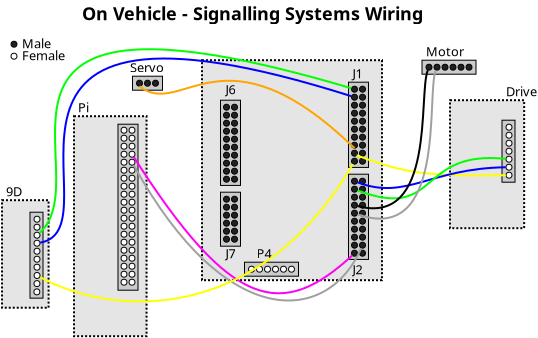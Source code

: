<?xml version="1.0" encoding="UTF-8"?>
<dia:diagram xmlns:dia="http://www.lysator.liu.se/~alla/dia/">
  <dia:layer name="Background" visible="true" active="true">
    <dia:object type="Standard - Box" version="0" id="O0">
      <dia:attribute name="obj_pos">
        <dia:point val="50,-16"/>
      </dia:attribute>
      <dia:attribute name="obj_bb">
        <dia:rectangle val="49.975,-16.025;52.725,-15.275"/>
      </dia:attribute>
      <dia:attribute name="elem_corner">
        <dia:point val="50,-16"/>
      </dia:attribute>
      <dia:attribute name="elem_width">
        <dia:real val="2.7"/>
      </dia:attribute>
      <dia:attribute name="elem_height">
        <dia:real val="0.7"/>
      </dia:attribute>
      <dia:attribute name="border_width">
        <dia:real val="0.05"/>
      </dia:attribute>
      <dia:attribute name="inner_color">
        <dia:color val="#cccccc"/>
      </dia:attribute>
      <dia:attribute name="show_background">
        <dia:boolean val="true"/>
      </dia:attribute>
    </dia:object>
    <dia:object type="Standard - Ellipse" version="0" id="O1">
      <dia:attribute name="obj_pos">
        <dia:point val="51,-15.8"/>
      </dia:attribute>
      <dia:attribute name="obj_bb">
        <dia:rectangle val="50.985,-15.815;51.315,-15.485"/>
      </dia:attribute>
      <dia:attribute name="elem_corner">
        <dia:point val="51,-15.8"/>
      </dia:attribute>
      <dia:attribute name="elem_width">
        <dia:real val="0.3"/>
      </dia:attribute>
      <dia:attribute name="elem_height">
        <dia:real val="0.3"/>
      </dia:attribute>
      <dia:attribute name="border_width">
        <dia:real val="0.03"/>
      </dia:attribute>
      <dia:attribute name="inner_color">
        <dia:color val="#202020"/>
      </dia:attribute>
      <dia:attribute name="aspect">
        <dia:enum val="2"/>
      </dia:attribute>
    </dia:object>
    <dia:object type="Standard - Ellipse" version="0" id="O2">
      <dia:attribute name="obj_pos">
        <dia:point val="50.2,-15.8"/>
      </dia:attribute>
      <dia:attribute name="obj_bb">
        <dia:rectangle val="50.185,-15.815;50.515,-15.485"/>
      </dia:attribute>
      <dia:attribute name="elem_corner">
        <dia:point val="50.2,-15.8"/>
      </dia:attribute>
      <dia:attribute name="elem_width">
        <dia:real val="0.3"/>
      </dia:attribute>
      <dia:attribute name="elem_height">
        <dia:real val="0.3"/>
      </dia:attribute>
      <dia:attribute name="border_width">
        <dia:real val="0.03"/>
      </dia:attribute>
      <dia:attribute name="inner_color">
        <dia:color val="#202020"/>
      </dia:attribute>
      <dia:attribute name="aspect">
        <dia:enum val="2"/>
      </dia:attribute>
    </dia:object>
    <dia:object type="Standard - Ellipse" version="0" id="O3">
      <dia:attribute name="obj_pos">
        <dia:point val="50.6,-15.8"/>
      </dia:attribute>
      <dia:attribute name="obj_bb">
        <dia:rectangle val="50.585,-15.815;50.915,-15.485"/>
      </dia:attribute>
      <dia:attribute name="elem_corner">
        <dia:point val="50.6,-15.8"/>
      </dia:attribute>
      <dia:attribute name="elem_width">
        <dia:real val="0.3"/>
      </dia:attribute>
      <dia:attribute name="elem_height">
        <dia:real val="0.3"/>
      </dia:attribute>
      <dia:attribute name="border_width">
        <dia:real val="0.03"/>
      </dia:attribute>
      <dia:attribute name="inner_color">
        <dia:color val="#202020"/>
      </dia:attribute>
      <dia:attribute name="aspect">
        <dia:enum val="2"/>
      </dia:attribute>
    </dia:object>
    <dia:object type="Standard - Ellipse" version="0" id="O4">
      <dia:attribute name="obj_pos">
        <dia:point val="52.2,-15.8"/>
      </dia:attribute>
      <dia:attribute name="obj_bb">
        <dia:rectangle val="52.185,-15.815;52.515,-15.485"/>
      </dia:attribute>
      <dia:attribute name="elem_corner">
        <dia:point val="52.2,-15.8"/>
      </dia:attribute>
      <dia:attribute name="elem_width">
        <dia:real val="0.3"/>
      </dia:attribute>
      <dia:attribute name="elem_height">
        <dia:real val="0.3"/>
      </dia:attribute>
      <dia:attribute name="border_width">
        <dia:real val="0.03"/>
      </dia:attribute>
      <dia:attribute name="inner_color">
        <dia:color val="#202020"/>
      </dia:attribute>
      <dia:attribute name="aspect">
        <dia:enum val="2"/>
      </dia:attribute>
    </dia:object>
    <dia:object type="Standard - Ellipse" version="0" id="O5">
      <dia:attribute name="obj_pos">
        <dia:point val="51.4,-15.8"/>
      </dia:attribute>
      <dia:attribute name="obj_bb">
        <dia:rectangle val="51.385,-15.815;51.715,-15.485"/>
      </dia:attribute>
      <dia:attribute name="elem_corner">
        <dia:point val="51.4,-15.8"/>
      </dia:attribute>
      <dia:attribute name="elem_width">
        <dia:real val="0.3"/>
      </dia:attribute>
      <dia:attribute name="elem_height">
        <dia:real val="0.3"/>
      </dia:attribute>
      <dia:attribute name="border_width">
        <dia:real val="0.03"/>
      </dia:attribute>
      <dia:attribute name="inner_color">
        <dia:color val="#202020"/>
      </dia:attribute>
      <dia:attribute name="aspect">
        <dia:enum val="2"/>
      </dia:attribute>
    </dia:object>
    <dia:object type="Standard - Ellipse" version="0" id="O6">
      <dia:attribute name="obj_pos">
        <dia:point val="51.8,-15.8"/>
      </dia:attribute>
      <dia:attribute name="obj_bb">
        <dia:rectangle val="51.785,-15.815;52.115,-15.485"/>
      </dia:attribute>
      <dia:attribute name="elem_corner">
        <dia:point val="51.8,-15.8"/>
      </dia:attribute>
      <dia:attribute name="elem_width">
        <dia:real val="0.3"/>
      </dia:attribute>
      <dia:attribute name="elem_height">
        <dia:real val="0.3"/>
      </dia:attribute>
      <dia:attribute name="border_width">
        <dia:real val="0.03"/>
      </dia:attribute>
      <dia:attribute name="inner_color">
        <dia:color val="#202020"/>
      </dia:attribute>
      <dia:attribute name="aspect">
        <dia:enum val="2"/>
      </dia:attribute>
    </dia:object>
    <dia:object type="Standard - Box" version="0" id="O7">
      <dia:attribute name="obj_pos">
        <dia:point val="35.525,-15.2"/>
      </dia:attribute>
      <dia:attribute name="obj_bb">
        <dia:rectangle val="35.5,-15.225;37.05,-14.475"/>
      </dia:attribute>
      <dia:attribute name="elem_corner">
        <dia:point val="35.525,-15.2"/>
      </dia:attribute>
      <dia:attribute name="elem_width">
        <dia:real val="1.5"/>
      </dia:attribute>
      <dia:attribute name="elem_height">
        <dia:real val="0.7"/>
      </dia:attribute>
      <dia:attribute name="border_width">
        <dia:real val="0.05"/>
      </dia:attribute>
      <dia:attribute name="inner_color">
        <dia:color val="#cccccc"/>
      </dia:attribute>
      <dia:attribute name="show_background">
        <dia:boolean val="true"/>
      </dia:attribute>
    </dia:object>
    <dia:object type="Standard - Ellipse" version="0" id="O8">
      <dia:attribute name="obj_pos">
        <dia:point val="36.525,-15"/>
      </dia:attribute>
      <dia:attribute name="obj_bb">
        <dia:rectangle val="36.51,-15.015;36.84,-14.685"/>
      </dia:attribute>
      <dia:attribute name="elem_corner">
        <dia:point val="36.525,-15"/>
      </dia:attribute>
      <dia:attribute name="elem_width">
        <dia:real val="0.3"/>
      </dia:attribute>
      <dia:attribute name="elem_height">
        <dia:real val="0.3"/>
      </dia:attribute>
      <dia:attribute name="border_width">
        <dia:real val="0.03"/>
      </dia:attribute>
      <dia:attribute name="inner_color">
        <dia:color val="#202020"/>
      </dia:attribute>
      <dia:attribute name="aspect">
        <dia:enum val="2"/>
      </dia:attribute>
    </dia:object>
    <dia:object type="Standard - Ellipse" version="0" id="O9">
      <dia:attribute name="obj_pos">
        <dia:point val="35.725,-15"/>
      </dia:attribute>
      <dia:attribute name="obj_bb">
        <dia:rectangle val="35.71,-15.015;36.04,-14.685"/>
      </dia:attribute>
      <dia:attribute name="elem_corner">
        <dia:point val="35.725,-15"/>
      </dia:attribute>
      <dia:attribute name="elem_width">
        <dia:real val="0.3"/>
      </dia:attribute>
      <dia:attribute name="elem_height">
        <dia:real val="0.3"/>
      </dia:attribute>
      <dia:attribute name="border_width">
        <dia:real val="0.03"/>
      </dia:attribute>
      <dia:attribute name="inner_color">
        <dia:color val="#202020"/>
      </dia:attribute>
      <dia:attribute name="aspect">
        <dia:enum val="2"/>
      </dia:attribute>
    </dia:object>
    <dia:object type="Standard - Ellipse" version="0" id="O10">
      <dia:attribute name="obj_pos">
        <dia:point val="36.125,-15"/>
      </dia:attribute>
      <dia:attribute name="obj_bb">
        <dia:rectangle val="36.11,-15.015;36.44,-14.685"/>
      </dia:attribute>
      <dia:attribute name="elem_corner">
        <dia:point val="36.125,-15"/>
      </dia:attribute>
      <dia:attribute name="elem_width">
        <dia:real val="0.3"/>
      </dia:attribute>
      <dia:attribute name="elem_height">
        <dia:real val="0.3"/>
      </dia:attribute>
      <dia:attribute name="border_width">
        <dia:real val="0.03"/>
      </dia:attribute>
      <dia:attribute name="inner_color">
        <dia:color val="#202020"/>
      </dia:attribute>
      <dia:attribute name="aspect">
        <dia:enum val="2"/>
      </dia:attribute>
    </dia:object>
    <dia:object type="Standard - Text" version="1" id="O11">
      <dia:attribute name="obj_pos">
        <dia:point val="35.025,-14.2"/>
      </dia:attribute>
      <dia:attribute name="obj_bb">
        <dia:rectangle val="35.025,-14.795;35.025,-14.05"/>
      </dia:attribute>
      <dia:attribute name="text">
        <dia:composite type="text">
          <dia:attribute name="string">
            <dia:string>##</dia:string>
          </dia:attribute>
          <dia:attribute name="font">
            <dia:font family="sans" style="0" name="Helvetica"/>
          </dia:attribute>
          <dia:attribute name="height">
            <dia:real val="0.8"/>
          </dia:attribute>
          <dia:attribute name="pos">
            <dia:point val="35.025,-14.2"/>
          </dia:attribute>
          <dia:attribute name="color">
            <dia:color val="#000000"/>
          </dia:attribute>
          <dia:attribute name="alignment">
            <dia:enum val="0"/>
          </dia:attribute>
        </dia:composite>
      </dia:attribute>
      <dia:attribute name="valign">
        <dia:enum val="3"/>
      </dia:attribute>
    </dia:object>
    <dia:object type="Standard - Box" version="0" id="O12">
      <dia:attribute name="obj_pos">
        <dia:point val="51.4,-14"/>
      </dia:attribute>
      <dia:attribute name="obj_bb">
        <dia:rectangle val="51.35,-14.05;55.157,-7.55"/>
      </dia:attribute>
      <dia:attribute name="elem_corner">
        <dia:point val="51.4,-14"/>
      </dia:attribute>
      <dia:attribute name="elem_width">
        <dia:real val="3.708"/>
      </dia:attribute>
      <dia:attribute name="elem_height">
        <dia:real val="6.4"/>
      </dia:attribute>
      <dia:attribute name="border_width">
        <dia:real val="0.1"/>
      </dia:attribute>
      <dia:attribute name="inner_color">
        <dia:color val="#e5e5e5"/>
      </dia:attribute>
      <dia:attribute name="show_background">
        <dia:boolean val="true"/>
      </dia:attribute>
      <dia:attribute name="line_style">
        <dia:enum val="4"/>
      </dia:attribute>
    </dia:object>
    <dia:group>
      <dia:object type="Standard - Box" version="0" id="O13">
        <dia:attribute name="obj_pos">
          <dia:point val="54,-13"/>
        </dia:attribute>
        <dia:attribute name="obj_bb">
          <dia:rectangle val="53.975,-13.025;54.675,-9.875"/>
        </dia:attribute>
        <dia:attribute name="elem_corner">
          <dia:point val="54,-13"/>
        </dia:attribute>
        <dia:attribute name="elem_width">
          <dia:real val="0.65"/>
        </dia:attribute>
        <dia:attribute name="elem_height">
          <dia:real val="3.1"/>
        </dia:attribute>
        <dia:attribute name="border_width">
          <dia:real val="0.05"/>
        </dia:attribute>
        <dia:attribute name="inner_color">
          <dia:color val="#cccccc"/>
        </dia:attribute>
        <dia:attribute name="show_background">
          <dia:boolean val="true"/>
        </dia:attribute>
      </dia:object>
      <dia:object type="Standard - Ellipse" version="0" id="O14">
        <dia:attribute name="obj_pos">
          <dia:point val="54.2,-10.4"/>
        </dia:attribute>
        <dia:attribute name="obj_bb">
          <dia:rectangle val="54.188,-10.412;54.513,-10.088"/>
        </dia:attribute>
        <dia:attribute name="elem_corner">
          <dia:point val="54.2,-10.4"/>
        </dia:attribute>
        <dia:attribute name="elem_width">
          <dia:real val="0.3"/>
        </dia:attribute>
        <dia:attribute name="elem_height">
          <dia:real val="0.3"/>
        </dia:attribute>
        <dia:attribute name="border_width">
          <dia:real val="0.025"/>
        </dia:attribute>
        <dia:attribute name="aspect">
          <dia:enum val="2"/>
        </dia:attribute>
      </dia:object>
      <dia:object type="Standard - Ellipse" version="0" id="O15">
        <dia:attribute name="obj_pos">
          <dia:point val="54.2,-10.8"/>
        </dia:attribute>
        <dia:attribute name="obj_bb">
          <dia:rectangle val="54.188,-10.812;54.513,-10.488"/>
        </dia:attribute>
        <dia:attribute name="elem_corner">
          <dia:point val="54.2,-10.8"/>
        </dia:attribute>
        <dia:attribute name="elem_width">
          <dia:real val="0.3"/>
        </dia:attribute>
        <dia:attribute name="elem_height">
          <dia:real val="0.3"/>
        </dia:attribute>
        <dia:attribute name="border_width">
          <dia:real val="0.025"/>
        </dia:attribute>
        <dia:attribute name="aspect">
          <dia:enum val="2"/>
        </dia:attribute>
      </dia:object>
      <dia:object type="Standard - Ellipse" version="0" id="O16">
        <dia:attribute name="obj_pos">
          <dia:point val="54.2,-11.2"/>
        </dia:attribute>
        <dia:attribute name="obj_bb">
          <dia:rectangle val="54.188,-11.213;54.513,-10.887"/>
        </dia:attribute>
        <dia:attribute name="elem_corner">
          <dia:point val="54.2,-11.2"/>
        </dia:attribute>
        <dia:attribute name="elem_width">
          <dia:real val="0.3"/>
        </dia:attribute>
        <dia:attribute name="elem_height">
          <dia:real val="0.3"/>
        </dia:attribute>
        <dia:attribute name="border_width">
          <dia:real val="0.025"/>
        </dia:attribute>
        <dia:attribute name="aspect">
          <dia:enum val="2"/>
        </dia:attribute>
      </dia:object>
      <dia:object type="Standard - Ellipse" version="0" id="O17">
        <dia:attribute name="obj_pos">
          <dia:point val="54.2,-11.6"/>
        </dia:attribute>
        <dia:attribute name="obj_bb">
          <dia:rectangle val="54.188,-11.613;54.513,-11.287"/>
        </dia:attribute>
        <dia:attribute name="elem_corner">
          <dia:point val="54.2,-11.6"/>
        </dia:attribute>
        <dia:attribute name="elem_width">
          <dia:real val="0.3"/>
        </dia:attribute>
        <dia:attribute name="elem_height">
          <dia:real val="0.3"/>
        </dia:attribute>
        <dia:attribute name="border_width">
          <dia:real val="0.025"/>
        </dia:attribute>
        <dia:attribute name="aspect">
          <dia:enum val="2"/>
        </dia:attribute>
      </dia:object>
      <dia:object type="Standard - Ellipse" version="0" id="O18">
        <dia:attribute name="obj_pos">
          <dia:point val="54.2,-12"/>
        </dia:attribute>
        <dia:attribute name="obj_bb">
          <dia:rectangle val="54.188,-12.012;54.513,-11.688"/>
        </dia:attribute>
        <dia:attribute name="elem_corner">
          <dia:point val="54.2,-12"/>
        </dia:attribute>
        <dia:attribute name="elem_width">
          <dia:real val="0.3"/>
        </dia:attribute>
        <dia:attribute name="elem_height">
          <dia:real val="0.3"/>
        </dia:attribute>
        <dia:attribute name="border_width">
          <dia:real val="0.025"/>
        </dia:attribute>
        <dia:attribute name="aspect">
          <dia:enum val="2"/>
        </dia:attribute>
      </dia:object>
      <dia:object type="Standard - Ellipse" version="0" id="O19">
        <dia:attribute name="obj_pos">
          <dia:point val="54.2,-12.4"/>
        </dia:attribute>
        <dia:attribute name="obj_bb">
          <dia:rectangle val="54.188,-12.412;54.513,-12.088"/>
        </dia:attribute>
        <dia:attribute name="elem_corner">
          <dia:point val="54.2,-12.4"/>
        </dia:attribute>
        <dia:attribute name="elem_width">
          <dia:real val="0.3"/>
        </dia:attribute>
        <dia:attribute name="elem_height">
          <dia:real val="0.3"/>
        </dia:attribute>
        <dia:attribute name="border_width">
          <dia:real val="0.025"/>
        </dia:attribute>
        <dia:attribute name="aspect">
          <dia:enum val="2"/>
        </dia:attribute>
      </dia:object>
      <dia:object type="Standard - Ellipse" version="0" id="O20">
        <dia:attribute name="obj_pos">
          <dia:point val="54.2,-12.8"/>
        </dia:attribute>
        <dia:attribute name="obj_bb">
          <dia:rectangle val="54.188,-12.812;54.513,-12.488"/>
        </dia:attribute>
        <dia:attribute name="elem_corner">
          <dia:point val="54.2,-12.8"/>
        </dia:attribute>
        <dia:attribute name="elem_width">
          <dia:real val="0.3"/>
        </dia:attribute>
        <dia:attribute name="elem_height">
          <dia:real val="0.3"/>
        </dia:attribute>
        <dia:attribute name="border_width">
          <dia:real val="0.025"/>
        </dia:attribute>
        <dia:attribute name="aspect">
          <dia:enum val="2"/>
        </dia:attribute>
      </dia:object>
    </dia:group>
    <dia:object type="Standard - Box" version="0" id="O21">
      <dia:attribute name="obj_pos">
        <dia:point val="29,-9"/>
      </dia:attribute>
      <dia:attribute name="obj_bb">
        <dia:rectangle val="28.95,-9.05;31.38,-3.573"/>
      </dia:attribute>
      <dia:attribute name="elem_corner">
        <dia:point val="29,-9"/>
      </dia:attribute>
      <dia:attribute name="elem_width">
        <dia:real val="2.33"/>
      </dia:attribute>
      <dia:attribute name="elem_height">
        <dia:real val="5.377"/>
      </dia:attribute>
      <dia:attribute name="border_width">
        <dia:real val="0.1"/>
      </dia:attribute>
      <dia:attribute name="inner_color">
        <dia:color val="#e5e5e5"/>
      </dia:attribute>
      <dia:attribute name="show_background">
        <dia:boolean val="true"/>
      </dia:attribute>
      <dia:attribute name="line_style">
        <dia:enum val="4"/>
      </dia:attribute>
    </dia:object>
    <dia:object type="Standard - Box" version="0" id="O22">
      <dia:attribute name="obj_pos">
        <dia:point val="32.6,-13.2"/>
      </dia:attribute>
      <dia:attribute name="obj_bb">
        <dia:rectangle val="32.55,-13.25;36.278,-2.15"/>
      </dia:attribute>
      <dia:attribute name="elem_corner">
        <dia:point val="32.6,-13.2"/>
      </dia:attribute>
      <dia:attribute name="elem_width">
        <dia:real val="3.628"/>
      </dia:attribute>
      <dia:attribute name="elem_height">
        <dia:real val="11"/>
      </dia:attribute>
      <dia:attribute name="border_width">
        <dia:real val="0.1"/>
      </dia:attribute>
      <dia:attribute name="inner_color">
        <dia:color val="#e5e5e5"/>
      </dia:attribute>
      <dia:attribute name="show_background">
        <dia:boolean val="true"/>
      </dia:attribute>
      <dia:attribute name="line_style">
        <dia:enum val="4"/>
      </dia:attribute>
    </dia:object>
    <dia:object type="Standard - Box" version="0" id="O23">
      <dia:attribute name="obj_pos">
        <dia:point val="39,-16"/>
      </dia:attribute>
      <dia:attribute name="obj_bb">
        <dia:rectangle val="38.95,-16.05;48.05,-4.95"/>
      </dia:attribute>
      <dia:attribute name="elem_corner">
        <dia:point val="39,-16"/>
      </dia:attribute>
      <dia:attribute name="elem_width">
        <dia:real val="9"/>
      </dia:attribute>
      <dia:attribute name="elem_height">
        <dia:real val="11"/>
      </dia:attribute>
      <dia:attribute name="border_width">
        <dia:real val="0.1"/>
      </dia:attribute>
      <dia:attribute name="inner_color">
        <dia:color val="#e5e5e5"/>
      </dia:attribute>
      <dia:attribute name="show_background">
        <dia:boolean val="true"/>
      </dia:attribute>
      <dia:attribute name="line_style">
        <dia:enum val="4"/>
      </dia:attribute>
    </dia:object>
    <dia:object type="Standard - Box" version="0" id="O24">
      <dia:attribute name="obj_pos">
        <dia:point val="46.325,-14.9"/>
      </dia:attribute>
      <dia:attribute name="obj_bb">
        <dia:rectangle val="46.3,-14.925;47.35,-10.614"/>
      </dia:attribute>
      <dia:attribute name="elem_corner">
        <dia:point val="46.325,-14.9"/>
      </dia:attribute>
      <dia:attribute name="elem_width">
        <dia:real val="1"/>
      </dia:attribute>
      <dia:attribute name="elem_height">
        <dia:real val="4.261"/>
      </dia:attribute>
      <dia:attribute name="border_width">
        <dia:real val="0.05"/>
      </dia:attribute>
      <dia:attribute name="inner_color">
        <dia:color val="#cccccc"/>
      </dia:attribute>
      <dia:attribute name="show_background">
        <dia:boolean val="true"/>
      </dia:attribute>
    </dia:object>
    <dia:object type="Standard - Ellipse" version="0" id="O25">
      <dia:attribute name="obj_pos">
        <dia:point val="46.475,-11.1"/>
      </dia:attribute>
      <dia:attribute name="obj_bb">
        <dia:rectangle val="46.46,-11.115;46.79,-10.785"/>
      </dia:attribute>
      <dia:attribute name="elem_corner">
        <dia:point val="46.475,-11.1"/>
      </dia:attribute>
      <dia:attribute name="elem_width">
        <dia:real val="0.3"/>
      </dia:attribute>
      <dia:attribute name="elem_height">
        <dia:real val="0.3"/>
      </dia:attribute>
      <dia:attribute name="border_width">
        <dia:real val="0.03"/>
      </dia:attribute>
      <dia:attribute name="inner_color">
        <dia:color val="#202020"/>
      </dia:attribute>
      <dia:attribute name="aspect">
        <dia:enum val="2"/>
      </dia:attribute>
    </dia:object>
    <dia:object type="Standard - Ellipse" version="0" id="O26">
      <dia:attribute name="obj_pos">
        <dia:point val="46.475,-11.5"/>
      </dia:attribute>
      <dia:attribute name="obj_bb">
        <dia:rectangle val="46.46,-11.515;46.79,-11.185"/>
      </dia:attribute>
      <dia:attribute name="elem_corner">
        <dia:point val="46.475,-11.5"/>
      </dia:attribute>
      <dia:attribute name="elem_width">
        <dia:real val="0.3"/>
      </dia:attribute>
      <dia:attribute name="elem_height">
        <dia:real val="0.3"/>
      </dia:attribute>
      <dia:attribute name="border_width">
        <dia:real val="0.03"/>
      </dia:attribute>
      <dia:attribute name="inner_color">
        <dia:color val="#202020"/>
      </dia:attribute>
      <dia:attribute name="aspect">
        <dia:enum val="2"/>
      </dia:attribute>
    </dia:object>
    <dia:object type="Standard - Ellipse" version="0" id="O27">
      <dia:attribute name="obj_pos">
        <dia:point val="46.475,-11.9"/>
      </dia:attribute>
      <dia:attribute name="obj_bb">
        <dia:rectangle val="46.46,-11.915;46.79,-11.585"/>
      </dia:attribute>
      <dia:attribute name="elem_corner">
        <dia:point val="46.475,-11.9"/>
      </dia:attribute>
      <dia:attribute name="elem_width">
        <dia:real val="0.3"/>
      </dia:attribute>
      <dia:attribute name="elem_height">
        <dia:real val="0.3"/>
      </dia:attribute>
      <dia:attribute name="border_width">
        <dia:real val="0.03"/>
      </dia:attribute>
      <dia:attribute name="inner_color">
        <dia:color val="#202020"/>
      </dia:attribute>
      <dia:attribute name="aspect">
        <dia:enum val="2"/>
      </dia:attribute>
    </dia:object>
    <dia:object type="Standard - Ellipse" version="0" id="O28">
      <dia:attribute name="obj_pos">
        <dia:point val="46.475,-12.3"/>
      </dia:attribute>
      <dia:attribute name="obj_bb">
        <dia:rectangle val="46.46,-12.315;46.79,-11.985"/>
      </dia:attribute>
      <dia:attribute name="elem_corner">
        <dia:point val="46.475,-12.3"/>
      </dia:attribute>
      <dia:attribute name="elem_width">
        <dia:real val="0.3"/>
      </dia:attribute>
      <dia:attribute name="elem_height">
        <dia:real val="0.3"/>
      </dia:attribute>
      <dia:attribute name="border_width">
        <dia:real val="0.03"/>
      </dia:attribute>
      <dia:attribute name="inner_color">
        <dia:color val="#202020"/>
      </dia:attribute>
      <dia:attribute name="aspect">
        <dia:enum val="2"/>
      </dia:attribute>
    </dia:object>
    <dia:object type="Standard - Ellipse" version="0" id="O29">
      <dia:attribute name="obj_pos">
        <dia:point val="46.475,-12.7"/>
      </dia:attribute>
      <dia:attribute name="obj_bb">
        <dia:rectangle val="46.46,-12.715;46.79,-12.385"/>
      </dia:attribute>
      <dia:attribute name="elem_corner">
        <dia:point val="46.475,-12.7"/>
      </dia:attribute>
      <dia:attribute name="elem_width">
        <dia:real val="0.3"/>
      </dia:attribute>
      <dia:attribute name="elem_height">
        <dia:real val="0.3"/>
      </dia:attribute>
      <dia:attribute name="border_width">
        <dia:real val="0.03"/>
      </dia:attribute>
      <dia:attribute name="inner_color">
        <dia:color val="#202020"/>
      </dia:attribute>
      <dia:attribute name="aspect">
        <dia:enum val="2"/>
      </dia:attribute>
    </dia:object>
    <dia:object type="Standard - Ellipse" version="0" id="O30">
      <dia:attribute name="obj_pos">
        <dia:point val="46.475,-13.1"/>
      </dia:attribute>
      <dia:attribute name="obj_bb">
        <dia:rectangle val="46.46,-13.115;46.79,-12.785"/>
      </dia:attribute>
      <dia:attribute name="elem_corner">
        <dia:point val="46.475,-13.1"/>
      </dia:attribute>
      <dia:attribute name="elem_width">
        <dia:real val="0.3"/>
      </dia:attribute>
      <dia:attribute name="elem_height">
        <dia:real val="0.3"/>
      </dia:attribute>
      <dia:attribute name="border_width">
        <dia:real val="0.03"/>
      </dia:attribute>
      <dia:attribute name="inner_color">
        <dia:color val="#202020"/>
      </dia:attribute>
      <dia:attribute name="aspect">
        <dia:enum val="2"/>
      </dia:attribute>
    </dia:object>
    <dia:object type="Standard - Ellipse" version="0" id="O31">
      <dia:attribute name="obj_pos">
        <dia:point val="46.475,-13.5"/>
      </dia:attribute>
      <dia:attribute name="obj_bb">
        <dia:rectangle val="46.46,-13.515;46.79,-13.185"/>
      </dia:attribute>
      <dia:attribute name="elem_corner">
        <dia:point val="46.475,-13.5"/>
      </dia:attribute>
      <dia:attribute name="elem_width">
        <dia:real val="0.3"/>
      </dia:attribute>
      <dia:attribute name="elem_height">
        <dia:real val="0.3"/>
      </dia:attribute>
      <dia:attribute name="border_width">
        <dia:real val="0.03"/>
      </dia:attribute>
      <dia:attribute name="inner_color">
        <dia:color val="#202020"/>
      </dia:attribute>
      <dia:attribute name="aspect">
        <dia:enum val="2"/>
      </dia:attribute>
    </dia:object>
    <dia:object type="Standard - Ellipse" version="0" id="O32">
      <dia:attribute name="obj_pos">
        <dia:point val="46.475,-13.9"/>
      </dia:attribute>
      <dia:attribute name="obj_bb">
        <dia:rectangle val="46.46,-13.915;46.79,-13.585"/>
      </dia:attribute>
      <dia:attribute name="elem_corner">
        <dia:point val="46.475,-13.9"/>
      </dia:attribute>
      <dia:attribute name="elem_width">
        <dia:real val="0.3"/>
      </dia:attribute>
      <dia:attribute name="elem_height">
        <dia:real val="0.3"/>
      </dia:attribute>
      <dia:attribute name="border_width">
        <dia:real val="0.03"/>
      </dia:attribute>
      <dia:attribute name="inner_color">
        <dia:color val="#202020"/>
      </dia:attribute>
      <dia:attribute name="aspect">
        <dia:enum val="2"/>
      </dia:attribute>
    </dia:object>
    <dia:object type="Standard - Ellipse" version="0" id="O33">
      <dia:attribute name="obj_pos">
        <dia:point val="46.475,-14.3"/>
      </dia:attribute>
      <dia:attribute name="obj_bb">
        <dia:rectangle val="46.46,-14.315;46.79,-13.985"/>
      </dia:attribute>
      <dia:attribute name="elem_corner">
        <dia:point val="46.475,-14.3"/>
      </dia:attribute>
      <dia:attribute name="elem_width">
        <dia:real val="0.3"/>
      </dia:attribute>
      <dia:attribute name="elem_height">
        <dia:real val="0.3"/>
      </dia:attribute>
      <dia:attribute name="border_width">
        <dia:real val="0.03"/>
      </dia:attribute>
      <dia:attribute name="inner_color">
        <dia:color val="#202020"/>
      </dia:attribute>
      <dia:attribute name="aspect">
        <dia:enum val="2"/>
      </dia:attribute>
    </dia:object>
    <dia:object type="Standard - Ellipse" version="0" id="O34">
      <dia:attribute name="obj_pos">
        <dia:point val="46.475,-14.7"/>
      </dia:attribute>
      <dia:attribute name="obj_bb">
        <dia:rectangle val="46.46,-14.715;46.79,-14.385"/>
      </dia:attribute>
      <dia:attribute name="elem_corner">
        <dia:point val="46.475,-14.7"/>
      </dia:attribute>
      <dia:attribute name="elem_width">
        <dia:real val="0.3"/>
      </dia:attribute>
      <dia:attribute name="elem_height">
        <dia:real val="0.3"/>
      </dia:attribute>
      <dia:attribute name="border_width">
        <dia:real val="0.03"/>
      </dia:attribute>
      <dia:attribute name="inner_color">
        <dia:color val="#202020"/>
      </dia:attribute>
      <dia:attribute name="aspect">
        <dia:enum val="2"/>
      </dia:attribute>
    </dia:object>
    <dia:object type="Standard - Ellipse" version="0" id="O35">
      <dia:attribute name="obj_pos">
        <dia:point val="46.875,-11.1"/>
      </dia:attribute>
      <dia:attribute name="obj_bb">
        <dia:rectangle val="46.86,-11.115;47.19,-10.785"/>
      </dia:attribute>
      <dia:attribute name="elem_corner">
        <dia:point val="46.875,-11.1"/>
      </dia:attribute>
      <dia:attribute name="elem_width">
        <dia:real val="0.3"/>
      </dia:attribute>
      <dia:attribute name="elem_height">
        <dia:real val="0.3"/>
      </dia:attribute>
      <dia:attribute name="border_width">
        <dia:real val="0.03"/>
      </dia:attribute>
      <dia:attribute name="inner_color">
        <dia:color val="#202020"/>
      </dia:attribute>
      <dia:attribute name="aspect">
        <dia:enum val="2"/>
      </dia:attribute>
    </dia:object>
    <dia:object type="Standard - Ellipse" version="0" id="O36">
      <dia:attribute name="obj_pos">
        <dia:point val="46.875,-11.5"/>
      </dia:attribute>
      <dia:attribute name="obj_bb">
        <dia:rectangle val="46.86,-11.515;47.19,-11.185"/>
      </dia:attribute>
      <dia:attribute name="elem_corner">
        <dia:point val="46.875,-11.5"/>
      </dia:attribute>
      <dia:attribute name="elem_width">
        <dia:real val="0.3"/>
      </dia:attribute>
      <dia:attribute name="elem_height">
        <dia:real val="0.3"/>
      </dia:attribute>
      <dia:attribute name="border_width">
        <dia:real val="0.03"/>
      </dia:attribute>
      <dia:attribute name="inner_color">
        <dia:color val="#202020"/>
      </dia:attribute>
      <dia:attribute name="aspect">
        <dia:enum val="2"/>
      </dia:attribute>
    </dia:object>
    <dia:object type="Standard - Ellipse" version="0" id="O37">
      <dia:attribute name="obj_pos">
        <dia:point val="46.875,-11.9"/>
      </dia:attribute>
      <dia:attribute name="obj_bb">
        <dia:rectangle val="46.86,-11.915;47.19,-11.585"/>
      </dia:attribute>
      <dia:attribute name="elem_corner">
        <dia:point val="46.875,-11.9"/>
      </dia:attribute>
      <dia:attribute name="elem_width">
        <dia:real val="0.3"/>
      </dia:attribute>
      <dia:attribute name="elem_height">
        <dia:real val="0.3"/>
      </dia:attribute>
      <dia:attribute name="border_width">
        <dia:real val="0.03"/>
      </dia:attribute>
      <dia:attribute name="inner_color">
        <dia:color val="#202020"/>
      </dia:attribute>
      <dia:attribute name="aspect">
        <dia:enum val="2"/>
      </dia:attribute>
    </dia:object>
    <dia:object type="Standard - Ellipse" version="0" id="O38">
      <dia:attribute name="obj_pos">
        <dia:point val="46.875,-12.3"/>
      </dia:attribute>
      <dia:attribute name="obj_bb">
        <dia:rectangle val="46.86,-12.315;47.19,-11.985"/>
      </dia:attribute>
      <dia:attribute name="elem_corner">
        <dia:point val="46.875,-12.3"/>
      </dia:attribute>
      <dia:attribute name="elem_width">
        <dia:real val="0.3"/>
      </dia:attribute>
      <dia:attribute name="elem_height">
        <dia:real val="0.3"/>
      </dia:attribute>
      <dia:attribute name="border_width">
        <dia:real val="0.03"/>
      </dia:attribute>
      <dia:attribute name="inner_color">
        <dia:color val="#202020"/>
      </dia:attribute>
      <dia:attribute name="aspect">
        <dia:enum val="2"/>
      </dia:attribute>
    </dia:object>
    <dia:object type="Standard - Ellipse" version="0" id="O39">
      <dia:attribute name="obj_pos">
        <dia:point val="46.875,-12.7"/>
      </dia:attribute>
      <dia:attribute name="obj_bb">
        <dia:rectangle val="46.86,-12.715;47.19,-12.385"/>
      </dia:attribute>
      <dia:attribute name="elem_corner">
        <dia:point val="46.875,-12.7"/>
      </dia:attribute>
      <dia:attribute name="elem_width">
        <dia:real val="0.3"/>
      </dia:attribute>
      <dia:attribute name="elem_height">
        <dia:real val="0.3"/>
      </dia:attribute>
      <dia:attribute name="border_width">
        <dia:real val="0.03"/>
      </dia:attribute>
      <dia:attribute name="inner_color">
        <dia:color val="#202020"/>
      </dia:attribute>
      <dia:attribute name="aspect">
        <dia:enum val="2"/>
      </dia:attribute>
    </dia:object>
    <dia:object type="Standard - Ellipse" version="0" id="O40">
      <dia:attribute name="obj_pos">
        <dia:point val="46.875,-13.1"/>
      </dia:attribute>
      <dia:attribute name="obj_bb">
        <dia:rectangle val="46.86,-13.115;47.19,-12.785"/>
      </dia:attribute>
      <dia:attribute name="elem_corner">
        <dia:point val="46.875,-13.1"/>
      </dia:attribute>
      <dia:attribute name="elem_width">
        <dia:real val="0.3"/>
      </dia:attribute>
      <dia:attribute name="elem_height">
        <dia:real val="0.3"/>
      </dia:attribute>
      <dia:attribute name="border_width">
        <dia:real val="0.03"/>
      </dia:attribute>
      <dia:attribute name="inner_color">
        <dia:color val="#202020"/>
      </dia:attribute>
      <dia:attribute name="aspect">
        <dia:enum val="2"/>
      </dia:attribute>
    </dia:object>
    <dia:object type="Standard - Ellipse" version="0" id="O41">
      <dia:attribute name="obj_pos">
        <dia:point val="46.875,-13.5"/>
      </dia:attribute>
      <dia:attribute name="obj_bb">
        <dia:rectangle val="46.86,-13.515;47.19,-13.185"/>
      </dia:attribute>
      <dia:attribute name="elem_corner">
        <dia:point val="46.875,-13.5"/>
      </dia:attribute>
      <dia:attribute name="elem_width">
        <dia:real val="0.3"/>
      </dia:attribute>
      <dia:attribute name="elem_height">
        <dia:real val="0.3"/>
      </dia:attribute>
      <dia:attribute name="border_width">
        <dia:real val="0.03"/>
      </dia:attribute>
      <dia:attribute name="inner_color">
        <dia:color val="#202020"/>
      </dia:attribute>
      <dia:attribute name="aspect">
        <dia:enum val="2"/>
      </dia:attribute>
    </dia:object>
    <dia:object type="Standard - Ellipse" version="0" id="O42">
      <dia:attribute name="obj_pos">
        <dia:point val="46.875,-13.9"/>
      </dia:attribute>
      <dia:attribute name="obj_bb">
        <dia:rectangle val="46.86,-13.915;47.19,-13.585"/>
      </dia:attribute>
      <dia:attribute name="elem_corner">
        <dia:point val="46.875,-13.9"/>
      </dia:attribute>
      <dia:attribute name="elem_width">
        <dia:real val="0.3"/>
      </dia:attribute>
      <dia:attribute name="elem_height">
        <dia:real val="0.3"/>
      </dia:attribute>
      <dia:attribute name="border_width">
        <dia:real val="0.03"/>
      </dia:attribute>
      <dia:attribute name="inner_color">
        <dia:color val="#202020"/>
      </dia:attribute>
      <dia:attribute name="aspect">
        <dia:enum val="2"/>
      </dia:attribute>
    </dia:object>
    <dia:object type="Standard - Ellipse" version="0" id="O43">
      <dia:attribute name="obj_pos">
        <dia:point val="46.875,-14.3"/>
      </dia:attribute>
      <dia:attribute name="obj_bb">
        <dia:rectangle val="46.86,-14.315;47.19,-13.985"/>
      </dia:attribute>
      <dia:attribute name="elem_corner">
        <dia:point val="46.875,-14.3"/>
      </dia:attribute>
      <dia:attribute name="elem_width">
        <dia:real val="0.3"/>
      </dia:attribute>
      <dia:attribute name="elem_height">
        <dia:real val="0.3"/>
      </dia:attribute>
      <dia:attribute name="border_width">
        <dia:real val="0.03"/>
      </dia:attribute>
      <dia:attribute name="inner_color">
        <dia:color val="#202020"/>
      </dia:attribute>
      <dia:attribute name="aspect">
        <dia:enum val="2"/>
      </dia:attribute>
    </dia:object>
    <dia:object type="Standard - Ellipse" version="0" id="O44">
      <dia:attribute name="obj_pos">
        <dia:point val="46.875,-14.7"/>
      </dia:attribute>
      <dia:attribute name="obj_bb">
        <dia:rectangle val="46.86,-14.715;47.19,-14.385"/>
      </dia:attribute>
      <dia:attribute name="elem_corner">
        <dia:point val="46.875,-14.7"/>
      </dia:attribute>
      <dia:attribute name="elem_width">
        <dia:real val="0.3"/>
      </dia:attribute>
      <dia:attribute name="elem_height">
        <dia:real val="0.3"/>
      </dia:attribute>
      <dia:attribute name="border_width">
        <dia:real val="0.03"/>
      </dia:attribute>
      <dia:attribute name="inner_color">
        <dia:color val="#202020"/>
      </dia:attribute>
      <dia:attribute name="aspect">
        <dia:enum val="2"/>
      </dia:attribute>
    </dia:object>
    <dia:object type="Standard - Box" version="0" id="O45">
      <dia:attribute name="obj_pos">
        <dia:point val="39.925,-14"/>
      </dia:attribute>
      <dia:attribute name="obj_bb">
        <dia:rectangle val="39.9,-14.025;40.95,-9.714"/>
      </dia:attribute>
      <dia:attribute name="elem_corner">
        <dia:point val="39.925,-14"/>
      </dia:attribute>
      <dia:attribute name="elem_width">
        <dia:real val="1"/>
      </dia:attribute>
      <dia:attribute name="elem_height">
        <dia:real val="4.261"/>
      </dia:attribute>
      <dia:attribute name="border_width">
        <dia:real val="0.05"/>
      </dia:attribute>
      <dia:attribute name="inner_color">
        <dia:color val="#cccccc"/>
      </dia:attribute>
      <dia:attribute name="show_background">
        <dia:boolean val="true"/>
      </dia:attribute>
    </dia:object>
    <dia:object type="Standard - Ellipse" version="0" id="O46">
      <dia:attribute name="obj_pos">
        <dia:point val="40.075,-10.2"/>
      </dia:attribute>
      <dia:attribute name="obj_bb">
        <dia:rectangle val="40.06,-10.215;40.39,-9.885"/>
      </dia:attribute>
      <dia:attribute name="elem_corner">
        <dia:point val="40.075,-10.2"/>
      </dia:attribute>
      <dia:attribute name="elem_width">
        <dia:real val="0.3"/>
      </dia:attribute>
      <dia:attribute name="elem_height">
        <dia:real val="0.3"/>
      </dia:attribute>
      <dia:attribute name="border_width">
        <dia:real val="0.03"/>
      </dia:attribute>
      <dia:attribute name="inner_color">
        <dia:color val="#202020"/>
      </dia:attribute>
      <dia:attribute name="aspect">
        <dia:enum val="2"/>
      </dia:attribute>
    </dia:object>
    <dia:object type="Standard - Ellipse" version="0" id="O47">
      <dia:attribute name="obj_pos">
        <dia:point val="40.075,-10.6"/>
      </dia:attribute>
      <dia:attribute name="obj_bb">
        <dia:rectangle val="40.06,-10.615;40.39,-10.285"/>
      </dia:attribute>
      <dia:attribute name="elem_corner">
        <dia:point val="40.075,-10.6"/>
      </dia:attribute>
      <dia:attribute name="elem_width">
        <dia:real val="0.3"/>
      </dia:attribute>
      <dia:attribute name="elem_height">
        <dia:real val="0.3"/>
      </dia:attribute>
      <dia:attribute name="border_width">
        <dia:real val="0.03"/>
      </dia:attribute>
      <dia:attribute name="inner_color">
        <dia:color val="#202020"/>
      </dia:attribute>
      <dia:attribute name="aspect">
        <dia:enum val="2"/>
      </dia:attribute>
    </dia:object>
    <dia:object type="Standard - Ellipse" version="0" id="O48">
      <dia:attribute name="obj_pos">
        <dia:point val="40.075,-11"/>
      </dia:attribute>
      <dia:attribute name="obj_bb">
        <dia:rectangle val="40.06,-11.015;40.39,-10.685"/>
      </dia:attribute>
      <dia:attribute name="elem_corner">
        <dia:point val="40.075,-11"/>
      </dia:attribute>
      <dia:attribute name="elem_width">
        <dia:real val="0.3"/>
      </dia:attribute>
      <dia:attribute name="elem_height">
        <dia:real val="0.3"/>
      </dia:attribute>
      <dia:attribute name="border_width">
        <dia:real val="0.03"/>
      </dia:attribute>
      <dia:attribute name="inner_color">
        <dia:color val="#202020"/>
      </dia:attribute>
      <dia:attribute name="aspect">
        <dia:enum val="2"/>
      </dia:attribute>
    </dia:object>
    <dia:object type="Standard - Ellipse" version="0" id="O49">
      <dia:attribute name="obj_pos">
        <dia:point val="40.075,-11.4"/>
      </dia:attribute>
      <dia:attribute name="obj_bb">
        <dia:rectangle val="40.06,-11.415;40.39,-11.085"/>
      </dia:attribute>
      <dia:attribute name="elem_corner">
        <dia:point val="40.075,-11.4"/>
      </dia:attribute>
      <dia:attribute name="elem_width">
        <dia:real val="0.3"/>
      </dia:attribute>
      <dia:attribute name="elem_height">
        <dia:real val="0.3"/>
      </dia:attribute>
      <dia:attribute name="border_width">
        <dia:real val="0.03"/>
      </dia:attribute>
      <dia:attribute name="inner_color">
        <dia:color val="#202020"/>
      </dia:attribute>
      <dia:attribute name="aspect">
        <dia:enum val="2"/>
      </dia:attribute>
    </dia:object>
    <dia:object type="Standard - Ellipse" version="0" id="O50">
      <dia:attribute name="obj_pos">
        <dia:point val="40.075,-11.8"/>
      </dia:attribute>
      <dia:attribute name="obj_bb">
        <dia:rectangle val="40.06,-11.815;40.39,-11.485"/>
      </dia:attribute>
      <dia:attribute name="elem_corner">
        <dia:point val="40.075,-11.8"/>
      </dia:attribute>
      <dia:attribute name="elem_width">
        <dia:real val="0.3"/>
      </dia:attribute>
      <dia:attribute name="elem_height">
        <dia:real val="0.3"/>
      </dia:attribute>
      <dia:attribute name="border_width">
        <dia:real val="0.03"/>
      </dia:attribute>
      <dia:attribute name="inner_color">
        <dia:color val="#202020"/>
      </dia:attribute>
      <dia:attribute name="aspect">
        <dia:enum val="2"/>
      </dia:attribute>
    </dia:object>
    <dia:object type="Standard - Ellipse" version="0" id="O51">
      <dia:attribute name="obj_pos">
        <dia:point val="40.075,-12.2"/>
      </dia:attribute>
      <dia:attribute name="obj_bb">
        <dia:rectangle val="40.06,-12.215;40.39,-11.885"/>
      </dia:attribute>
      <dia:attribute name="elem_corner">
        <dia:point val="40.075,-12.2"/>
      </dia:attribute>
      <dia:attribute name="elem_width">
        <dia:real val="0.3"/>
      </dia:attribute>
      <dia:attribute name="elem_height">
        <dia:real val="0.3"/>
      </dia:attribute>
      <dia:attribute name="border_width">
        <dia:real val="0.03"/>
      </dia:attribute>
      <dia:attribute name="inner_color">
        <dia:color val="#202020"/>
      </dia:attribute>
      <dia:attribute name="aspect">
        <dia:enum val="2"/>
      </dia:attribute>
    </dia:object>
    <dia:object type="Standard - Ellipse" version="0" id="O52">
      <dia:attribute name="obj_pos">
        <dia:point val="40.075,-12.6"/>
      </dia:attribute>
      <dia:attribute name="obj_bb">
        <dia:rectangle val="40.06,-12.615;40.39,-12.285"/>
      </dia:attribute>
      <dia:attribute name="elem_corner">
        <dia:point val="40.075,-12.6"/>
      </dia:attribute>
      <dia:attribute name="elem_width">
        <dia:real val="0.3"/>
      </dia:attribute>
      <dia:attribute name="elem_height">
        <dia:real val="0.3"/>
      </dia:attribute>
      <dia:attribute name="border_width">
        <dia:real val="0.03"/>
      </dia:attribute>
      <dia:attribute name="inner_color">
        <dia:color val="#202020"/>
      </dia:attribute>
      <dia:attribute name="aspect">
        <dia:enum val="2"/>
      </dia:attribute>
    </dia:object>
    <dia:object type="Standard - Ellipse" version="0" id="O53">
      <dia:attribute name="obj_pos">
        <dia:point val="40.075,-13"/>
      </dia:attribute>
      <dia:attribute name="obj_bb">
        <dia:rectangle val="40.06,-13.015;40.39,-12.685"/>
      </dia:attribute>
      <dia:attribute name="elem_corner">
        <dia:point val="40.075,-13"/>
      </dia:attribute>
      <dia:attribute name="elem_width">
        <dia:real val="0.3"/>
      </dia:attribute>
      <dia:attribute name="elem_height">
        <dia:real val="0.3"/>
      </dia:attribute>
      <dia:attribute name="border_width">
        <dia:real val="0.03"/>
      </dia:attribute>
      <dia:attribute name="inner_color">
        <dia:color val="#202020"/>
      </dia:attribute>
      <dia:attribute name="aspect">
        <dia:enum val="2"/>
      </dia:attribute>
    </dia:object>
    <dia:object type="Standard - Ellipse" version="0" id="O54">
      <dia:attribute name="obj_pos">
        <dia:point val="40.075,-13.4"/>
      </dia:attribute>
      <dia:attribute name="obj_bb">
        <dia:rectangle val="40.06,-13.415;40.39,-13.085"/>
      </dia:attribute>
      <dia:attribute name="elem_corner">
        <dia:point val="40.075,-13.4"/>
      </dia:attribute>
      <dia:attribute name="elem_width">
        <dia:real val="0.3"/>
      </dia:attribute>
      <dia:attribute name="elem_height">
        <dia:real val="0.3"/>
      </dia:attribute>
      <dia:attribute name="border_width">
        <dia:real val="0.03"/>
      </dia:attribute>
      <dia:attribute name="inner_color">
        <dia:color val="#202020"/>
      </dia:attribute>
      <dia:attribute name="aspect">
        <dia:enum val="2"/>
      </dia:attribute>
    </dia:object>
    <dia:object type="Standard - Ellipse" version="0" id="O55">
      <dia:attribute name="obj_pos">
        <dia:point val="40.075,-13.8"/>
      </dia:attribute>
      <dia:attribute name="obj_bb">
        <dia:rectangle val="40.06,-13.815;40.39,-13.485"/>
      </dia:attribute>
      <dia:attribute name="elem_corner">
        <dia:point val="40.075,-13.8"/>
      </dia:attribute>
      <dia:attribute name="elem_width">
        <dia:real val="0.3"/>
      </dia:attribute>
      <dia:attribute name="elem_height">
        <dia:real val="0.3"/>
      </dia:attribute>
      <dia:attribute name="border_width">
        <dia:real val="0.03"/>
      </dia:attribute>
      <dia:attribute name="inner_color">
        <dia:color val="#202020"/>
      </dia:attribute>
      <dia:attribute name="aspect">
        <dia:enum val="2"/>
      </dia:attribute>
    </dia:object>
    <dia:object type="Standard - Ellipse" version="0" id="O56">
      <dia:attribute name="obj_pos">
        <dia:point val="40.475,-10.2"/>
      </dia:attribute>
      <dia:attribute name="obj_bb">
        <dia:rectangle val="40.46,-10.215;40.79,-9.885"/>
      </dia:attribute>
      <dia:attribute name="elem_corner">
        <dia:point val="40.475,-10.2"/>
      </dia:attribute>
      <dia:attribute name="elem_width">
        <dia:real val="0.3"/>
      </dia:attribute>
      <dia:attribute name="elem_height">
        <dia:real val="0.3"/>
      </dia:attribute>
      <dia:attribute name="border_width">
        <dia:real val="0.03"/>
      </dia:attribute>
      <dia:attribute name="inner_color">
        <dia:color val="#202020"/>
      </dia:attribute>
      <dia:attribute name="aspect">
        <dia:enum val="2"/>
      </dia:attribute>
    </dia:object>
    <dia:object type="Standard - Ellipse" version="0" id="O57">
      <dia:attribute name="obj_pos">
        <dia:point val="40.475,-10.6"/>
      </dia:attribute>
      <dia:attribute name="obj_bb">
        <dia:rectangle val="40.46,-10.615;40.79,-10.285"/>
      </dia:attribute>
      <dia:attribute name="elem_corner">
        <dia:point val="40.475,-10.6"/>
      </dia:attribute>
      <dia:attribute name="elem_width">
        <dia:real val="0.3"/>
      </dia:attribute>
      <dia:attribute name="elem_height">
        <dia:real val="0.3"/>
      </dia:attribute>
      <dia:attribute name="border_width">
        <dia:real val="0.03"/>
      </dia:attribute>
      <dia:attribute name="inner_color">
        <dia:color val="#202020"/>
      </dia:attribute>
      <dia:attribute name="aspect">
        <dia:enum val="2"/>
      </dia:attribute>
    </dia:object>
    <dia:object type="Standard - Ellipse" version="0" id="O58">
      <dia:attribute name="obj_pos">
        <dia:point val="40.475,-11"/>
      </dia:attribute>
      <dia:attribute name="obj_bb">
        <dia:rectangle val="40.46,-11.015;40.79,-10.685"/>
      </dia:attribute>
      <dia:attribute name="elem_corner">
        <dia:point val="40.475,-11"/>
      </dia:attribute>
      <dia:attribute name="elem_width">
        <dia:real val="0.3"/>
      </dia:attribute>
      <dia:attribute name="elem_height">
        <dia:real val="0.3"/>
      </dia:attribute>
      <dia:attribute name="border_width">
        <dia:real val="0.03"/>
      </dia:attribute>
      <dia:attribute name="inner_color">
        <dia:color val="#202020"/>
      </dia:attribute>
      <dia:attribute name="aspect">
        <dia:enum val="2"/>
      </dia:attribute>
    </dia:object>
    <dia:object type="Standard - Ellipse" version="0" id="O59">
      <dia:attribute name="obj_pos">
        <dia:point val="40.475,-11.4"/>
      </dia:attribute>
      <dia:attribute name="obj_bb">
        <dia:rectangle val="40.46,-11.415;40.79,-11.085"/>
      </dia:attribute>
      <dia:attribute name="elem_corner">
        <dia:point val="40.475,-11.4"/>
      </dia:attribute>
      <dia:attribute name="elem_width">
        <dia:real val="0.3"/>
      </dia:attribute>
      <dia:attribute name="elem_height">
        <dia:real val="0.3"/>
      </dia:attribute>
      <dia:attribute name="border_width">
        <dia:real val="0.03"/>
      </dia:attribute>
      <dia:attribute name="inner_color">
        <dia:color val="#202020"/>
      </dia:attribute>
      <dia:attribute name="aspect">
        <dia:enum val="2"/>
      </dia:attribute>
    </dia:object>
    <dia:object type="Standard - Ellipse" version="0" id="O60">
      <dia:attribute name="obj_pos">
        <dia:point val="40.475,-11.8"/>
      </dia:attribute>
      <dia:attribute name="obj_bb">
        <dia:rectangle val="40.46,-11.815;40.79,-11.485"/>
      </dia:attribute>
      <dia:attribute name="elem_corner">
        <dia:point val="40.475,-11.8"/>
      </dia:attribute>
      <dia:attribute name="elem_width">
        <dia:real val="0.3"/>
      </dia:attribute>
      <dia:attribute name="elem_height">
        <dia:real val="0.3"/>
      </dia:attribute>
      <dia:attribute name="border_width">
        <dia:real val="0.03"/>
      </dia:attribute>
      <dia:attribute name="inner_color">
        <dia:color val="#202020"/>
      </dia:attribute>
      <dia:attribute name="aspect">
        <dia:enum val="2"/>
      </dia:attribute>
    </dia:object>
    <dia:object type="Standard - Ellipse" version="0" id="O61">
      <dia:attribute name="obj_pos">
        <dia:point val="40.475,-12.2"/>
      </dia:attribute>
      <dia:attribute name="obj_bb">
        <dia:rectangle val="40.46,-12.215;40.79,-11.885"/>
      </dia:attribute>
      <dia:attribute name="elem_corner">
        <dia:point val="40.475,-12.2"/>
      </dia:attribute>
      <dia:attribute name="elem_width">
        <dia:real val="0.3"/>
      </dia:attribute>
      <dia:attribute name="elem_height">
        <dia:real val="0.3"/>
      </dia:attribute>
      <dia:attribute name="border_width">
        <dia:real val="0.03"/>
      </dia:attribute>
      <dia:attribute name="inner_color">
        <dia:color val="#202020"/>
      </dia:attribute>
      <dia:attribute name="aspect">
        <dia:enum val="2"/>
      </dia:attribute>
    </dia:object>
    <dia:object type="Standard - Ellipse" version="0" id="O62">
      <dia:attribute name="obj_pos">
        <dia:point val="40.475,-12.6"/>
      </dia:attribute>
      <dia:attribute name="obj_bb">
        <dia:rectangle val="40.46,-12.615;40.79,-12.285"/>
      </dia:attribute>
      <dia:attribute name="elem_corner">
        <dia:point val="40.475,-12.6"/>
      </dia:attribute>
      <dia:attribute name="elem_width">
        <dia:real val="0.3"/>
      </dia:attribute>
      <dia:attribute name="elem_height">
        <dia:real val="0.3"/>
      </dia:attribute>
      <dia:attribute name="border_width">
        <dia:real val="0.03"/>
      </dia:attribute>
      <dia:attribute name="inner_color">
        <dia:color val="#202020"/>
      </dia:attribute>
      <dia:attribute name="aspect">
        <dia:enum val="2"/>
      </dia:attribute>
    </dia:object>
    <dia:object type="Standard - Ellipse" version="0" id="O63">
      <dia:attribute name="obj_pos">
        <dia:point val="40.475,-13"/>
      </dia:attribute>
      <dia:attribute name="obj_bb">
        <dia:rectangle val="40.46,-13.015;40.79,-12.685"/>
      </dia:attribute>
      <dia:attribute name="elem_corner">
        <dia:point val="40.475,-13"/>
      </dia:attribute>
      <dia:attribute name="elem_width">
        <dia:real val="0.3"/>
      </dia:attribute>
      <dia:attribute name="elem_height">
        <dia:real val="0.3"/>
      </dia:attribute>
      <dia:attribute name="border_width">
        <dia:real val="0.03"/>
      </dia:attribute>
      <dia:attribute name="inner_color">
        <dia:color val="#202020"/>
      </dia:attribute>
      <dia:attribute name="aspect">
        <dia:enum val="2"/>
      </dia:attribute>
    </dia:object>
    <dia:object type="Standard - Ellipse" version="0" id="O64">
      <dia:attribute name="obj_pos">
        <dia:point val="40.475,-13.4"/>
      </dia:attribute>
      <dia:attribute name="obj_bb">
        <dia:rectangle val="40.46,-13.415;40.79,-13.085"/>
      </dia:attribute>
      <dia:attribute name="elem_corner">
        <dia:point val="40.475,-13.4"/>
      </dia:attribute>
      <dia:attribute name="elem_width">
        <dia:real val="0.3"/>
      </dia:attribute>
      <dia:attribute name="elem_height">
        <dia:real val="0.3"/>
      </dia:attribute>
      <dia:attribute name="border_width">
        <dia:real val="0.03"/>
      </dia:attribute>
      <dia:attribute name="inner_color">
        <dia:color val="#202020"/>
      </dia:attribute>
      <dia:attribute name="aspect">
        <dia:enum val="2"/>
      </dia:attribute>
    </dia:object>
    <dia:object type="Standard - Ellipse" version="0" id="O65">
      <dia:attribute name="obj_pos">
        <dia:point val="40.475,-13.8"/>
      </dia:attribute>
      <dia:attribute name="obj_bb">
        <dia:rectangle val="40.46,-13.815;40.79,-13.485"/>
      </dia:attribute>
      <dia:attribute name="elem_corner">
        <dia:point val="40.475,-13.8"/>
      </dia:attribute>
      <dia:attribute name="elem_width">
        <dia:real val="0.3"/>
      </dia:attribute>
      <dia:attribute name="elem_height">
        <dia:real val="0.3"/>
      </dia:attribute>
      <dia:attribute name="border_width">
        <dia:real val="0.03"/>
      </dia:attribute>
      <dia:attribute name="inner_color">
        <dia:color val="#202020"/>
      </dia:attribute>
      <dia:attribute name="aspect">
        <dia:enum val="2"/>
      </dia:attribute>
    </dia:object>
    <dia:object type="Standard - Box" version="0" id="O66">
      <dia:attribute name="obj_pos">
        <dia:point val="39.925,-9.4"/>
      </dia:attribute>
      <dia:attribute name="obj_bb">
        <dia:rectangle val="39.9,-9.425;40.95,-6.675"/>
      </dia:attribute>
      <dia:attribute name="elem_corner">
        <dia:point val="39.925,-9.4"/>
      </dia:attribute>
      <dia:attribute name="elem_width">
        <dia:real val="1"/>
      </dia:attribute>
      <dia:attribute name="elem_height">
        <dia:real val="2.7"/>
      </dia:attribute>
      <dia:attribute name="border_width">
        <dia:real val="0.05"/>
      </dia:attribute>
      <dia:attribute name="inner_color">
        <dia:color val="#cccccc"/>
      </dia:attribute>
      <dia:attribute name="show_background">
        <dia:boolean val="true"/>
      </dia:attribute>
    </dia:object>
    <dia:object type="Standard - Ellipse" version="0" id="O67">
      <dia:attribute name="obj_pos">
        <dia:point val="40.075,-7.2"/>
      </dia:attribute>
      <dia:attribute name="obj_bb">
        <dia:rectangle val="40.06,-7.215;40.39,-6.885"/>
      </dia:attribute>
      <dia:attribute name="elem_corner">
        <dia:point val="40.075,-7.2"/>
      </dia:attribute>
      <dia:attribute name="elem_width">
        <dia:real val="0.3"/>
      </dia:attribute>
      <dia:attribute name="elem_height">
        <dia:real val="0.3"/>
      </dia:attribute>
      <dia:attribute name="border_width">
        <dia:real val="0.03"/>
      </dia:attribute>
      <dia:attribute name="inner_color">
        <dia:color val="#202020"/>
      </dia:attribute>
      <dia:attribute name="aspect">
        <dia:enum val="2"/>
      </dia:attribute>
    </dia:object>
    <dia:object type="Standard - Ellipse" version="0" id="O68">
      <dia:attribute name="obj_pos">
        <dia:point val="40.075,-7.6"/>
      </dia:attribute>
      <dia:attribute name="obj_bb">
        <dia:rectangle val="40.06,-7.615;40.39,-7.285"/>
      </dia:attribute>
      <dia:attribute name="elem_corner">
        <dia:point val="40.075,-7.6"/>
      </dia:attribute>
      <dia:attribute name="elem_width">
        <dia:real val="0.3"/>
      </dia:attribute>
      <dia:attribute name="elem_height">
        <dia:real val="0.3"/>
      </dia:attribute>
      <dia:attribute name="border_width">
        <dia:real val="0.03"/>
      </dia:attribute>
      <dia:attribute name="inner_color">
        <dia:color val="#202020"/>
      </dia:attribute>
      <dia:attribute name="aspect">
        <dia:enum val="2"/>
      </dia:attribute>
    </dia:object>
    <dia:object type="Standard - Ellipse" version="0" id="O69">
      <dia:attribute name="obj_pos">
        <dia:point val="40.075,-8"/>
      </dia:attribute>
      <dia:attribute name="obj_bb">
        <dia:rectangle val="40.06,-8.015;40.39,-7.685"/>
      </dia:attribute>
      <dia:attribute name="elem_corner">
        <dia:point val="40.075,-8"/>
      </dia:attribute>
      <dia:attribute name="elem_width">
        <dia:real val="0.3"/>
      </dia:attribute>
      <dia:attribute name="elem_height">
        <dia:real val="0.3"/>
      </dia:attribute>
      <dia:attribute name="border_width">
        <dia:real val="0.03"/>
      </dia:attribute>
      <dia:attribute name="inner_color">
        <dia:color val="#202020"/>
      </dia:attribute>
      <dia:attribute name="aspect">
        <dia:enum val="2"/>
      </dia:attribute>
    </dia:object>
    <dia:object type="Standard - Ellipse" version="0" id="O70">
      <dia:attribute name="obj_pos">
        <dia:point val="40.075,-8.4"/>
      </dia:attribute>
      <dia:attribute name="obj_bb">
        <dia:rectangle val="40.06,-8.415;40.39,-8.085"/>
      </dia:attribute>
      <dia:attribute name="elem_corner">
        <dia:point val="40.075,-8.4"/>
      </dia:attribute>
      <dia:attribute name="elem_width">
        <dia:real val="0.3"/>
      </dia:attribute>
      <dia:attribute name="elem_height">
        <dia:real val="0.3"/>
      </dia:attribute>
      <dia:attribute name="border_width">
        <dia:real val="0.03"/>
      </dia:attribute>
      <dia:attribute name="inner_color">
        <dia:color val="#202020"/>
      </dia:attribute>
      <dia:attribute name="aspect">
        <dia:enum val="2"/>
      </dia:attribute>
    </dia:object>
    <dia:object type="Standard - Ellipse" version="0" id="O71">
      <dia:attribute name="obj_pos">
        <dia:point val="40.075,-8.8"/>
      </dia:attribute>
      <dia:attribute name="obj_bb">
        <dia:rectangle val="40.06,-8.815;40.39,-8.485"/>
      </dia:attribute>
      <dia:attribute name="elem_corner">
        <dia:point val="40.075,-8.8"/>
      </dia:attribute>
      <dia:attribute name="elem_width">
        <dia:real val="0.3"/>
      </dia:attribute>
      <dia:attribute name="elem_height">
        <dia:real val="0.3"/>
      </dia:attribute>
      <dia:attribute name="border_width">
        <dia:real val="0.03"/>
      </dia:attribute>
      <dia:attribute name="inner_color">
        <dia:color val="#202020"/>
      </dia:attribute>
      <dia:attribute name="aspect">
        <dia:enum val="2"/>
      </dia:attribute>
    </dia:object>
    <dia:object type="Standard - Ellipse" version="0" id="O72">
      <dia:attribute name="obj_pos">
        <dia:point val="40.075,-9.2"/>
      </dia:attribute>
      <dia:attribute name="obj_bb">
        <dia:rectangle val="40.06,-9.215;40.39,-8.885"/>
      </dia:attribute>
      <dia:attribute name="elem_corner">
        <dia:point val="40.075,-9.2"/>
      </dia:attribute>
      <dia:attribute name="elem_width">
        <dia:real val="0.3"/>
      </dia:attribute>
      <dia:attribute name="elem_height">
        <dia:real val="0.3"/>
      </dia:attribute>
      <dia:attribute name="border_width">
        <dia:real val="0.03"/>
      </dia:attribute>
      <dia:attribute name="inner_color">
        <dia:color val="#202020"/>
      </dia:attribute>
      <dia:attribute name="aspect">
        <dia:enum val="2"/>
      </dia:attribute>
    </dia:object>
    <dia:object type="Standard - Ellipse" version="0" id="O73">
      <dia:attribute name="obj_pos">
        <dia:point val="40.475,-7.2"/>
      </dia:attribute>
      <dia:attribute name="obj_bb">
        <dia:rectangle val="40.46,-7.215;40.79,-6.885"/>
      </dia:attribute>
      <dia:attribute name="elem_corner">
        <dia:point val="40.475,-7.2"/>
      </dia:attribute>
      <dia:attribute name="elem_width">
        <dia:real val="0.3"/>
      </dia:attribute>
      <dia:attribute name="elem_height">
        <dia:real val="0.3"/>
      </dia:attribute>
      <dia:attribute name="border_width">
        <dia:real val="0.03"/>
      </dia:attribute>
      <dia:attribute name="inner_color">
        <dia:color val="#202020"/>
      </dia:attribute>
      <dia:attribute name="aspect">
        <dia:enum val="2"/>
      </dia:attribute>
    </dia:object>
    <dia:object type="Standard - Ellipse" version="0" id="O74">
      <dia:attribute name="obj_pos">
        <dia:point val="40.475,-7.6"/>
      </dia:attribute>
      <dia:attribute name="obj_bb">
        <dia:rectangle val="40.46,-7.615;40.79,-7.285"/>
      </dia:attribute>
      <dia:attribute name="elem_corner">
        <dia:point val="40.475,-7.6"/>
      </dia:attribute>
      <dia:attribute name="elem_width">
        <dia:real val="0.3"/>
      </dia:attribute>
      <dia:attribute name="elem_height">
        <dia:real val="0.3"/>
      </dia:attribute>
      <dia:attribute name="border_width">
        <dia:real val="0.03"/>
      </dia:attribute>
      <dia:attribute name="inner_color">
        <dia:color val="#202020"/>
      </dia:attribute>
      <dia:attribute name="aspect">
        <dia:enum val="2"/>
      </dia:attribute>
    </dia:object>
    <dia:object type="Standard - Ellipse" version="0" id="O75">
      <dia:attribute name="obj_pos">
        <dia:point val="40.475,-8"/>
      </dia:attribute>
      <dia:attribute name="obj_bb">
        <dia:rectangle val="40.46,-8.015;40.79,-7.685"/>
      </dia:attribute>
      <dia:attribute name="elem_corner">
        <dia:point val="40.475,-8"/>
      </dia:attribute>
      <dia:attribute name="elem_width">
        <dia:real val="0.3"/>
      </dia:attribute>
      <dia:attribute name="elem_height">
        <dia:real val="0.3"/>
      </dia:attribute>
      <dia:attribute name="border_width">
        <dia:real val="0.03"/>
      </dia:attribute>
      <dia:attribute name="inner_color">
        <dia:color val="#202020"/>
      </dia:attribute>
      <dia:attribute name="aspect">
        <dia:enum val="2"/>
      </dia:attribute>
    </dia:object>
    <dia:object type="Standard - Ellipse" version="0" id="O76">
      <dia:attribute name="obj_pos">
        <dia:point val="40.475,-8.4"/>
      </dia:attribute>
      <dia:attribute name="obj_bb">
        <dia:rectangle val="40.46,-8.415;40.79,-8.085"/>
      </dia:attribute>
      <dia:attribute name="elem_corner">
        <dia:point val="40.475,-8.4"/>
      </dia:attribute>
      <dia:attribute name="elem_width">
        <dia:real val="0.3"/>
      </dia:attribute>
      <dia:attribute name="elem_height">
        <dia:real val="0.3"/>
      </dia:attribute>
      <dia:attribute name="border_width">
        <dia:real val="0.03"/>
      </dia:attribute>
      <dia:attribute name="inner_color">
        <dia:color val="#202020"/>
      </dia:attribute>
      <dia:attribute name="aspect">
        <dia:enum val="2"/>
      </dia:attribute>
    </dia:object>
    <dia:object type="Standard - Ellipse" version="0" id="O77">
      <dia:attribute name="obj_pos">
        <dia:point val="40.475,-8.8"/>
      </dia:attribute>
      <dia:attribute name="obj_bb">
        <dia:rectangle val="40.46,-8.815;40.79,-8.485"/>
      </dia:attribute>
      <dia:attribute name="elem_corner">
        <dia:point val="40.475,-8.8"/>
      </dia:attribute>
      <dia:attribute name="elem_width">
        <dia:real val="0.3"/>
      </dia:attribute>
      <dia:attribute name="elem_height">
        <dia:real val="0.3"/>
      </dia:attribute>
      <dia:attribute name="border_width">
        <dia:real val="0.03"/>
      </dia:attribute>
      <dia:attribute name="inner_color">
        <dia:color val="#202020"/>
      </dia:attribute>
      <dia:attribute name="aspect">
        <dia:enum val="2"/>
      </dia:attribute>
    </dia:object>
    <dia:object type="Standard - Ellipse" version="0" id="O78">
      <dia:attribute name="obj_pos">
        <dia:point val="40.475,-9.2"/>
      </dia:attribute>
      <dia:attribute name="obj_bb">
        <dia:rectangle val="40.46,-9.215;40.79,-8.885"/>
      </dia:attribute>
      <dia:attribute name="elem_corner">
        <dia:point val="40.475,-9.2"/>
      </dia:attribute>
      <dia:attribute name="elem_width">
        <dia:real val="0.3"/>
      </dia:attribute>
      <dia:attribute name="elem_height">
        <dia:real val="0.3"/>
      </dia:attribute>
      <dia:attribute name="border_width">
        <dia:real val="0.03"/>
      </dia:attribute>
      <dia:attribute name="inner_color">
        <dia:color val="#202020"/>
      </dia:attribute>
      <dia:attribute name="aspect">
        <dia:enum val="2"/>
      </dia:attribute>
    </dia:object>
    <dia:group>
      <dia:object type="Standard - Box" version="0" id="O79">
        <dia:attribute name="obj_pos">
          <dia:point val="34.8,-12.8"/>
        </dia:attribute>
        <dia:attribute name="obj_bb">
          <dia:rectangle val="34.775,-12.825;35.825,-4.475"/>
        </dia:attribute>
        <dia:attribute name="elem_corner">
          <dia:point val="34.8,-12.8"/>
        </dia:attribute>
        <dia:attribute name="elem_width">
          <dia:real val="1"/>
        </dia:attribute>
        <dia:attribute name="elem_height">
          <dia:real val="8.3"/>
        </dia:attribute>
        <dia:attribute name="border_width">
          <dia:real val="0.05"/>
        </dia:attribute>
        <dia:attribute name="inner_color">
          <dia:color val="#cccccc"/>
        </dia:attribute>
        <dia:attribute name="show_background">
          <dia:boolean val="true"/>
        </dia:attribute>
      </dia:object>
      <dia:object type="Standard - Ellipse" version="0" id="O80">
        <dia:attribute name="obj_pos">
          <dia:point val="34.95,-5.05"/>
        </dia:attribute>
        <dia:attribute name="obj_bb">
          <dia:rectangle val="34.938,-5.062;35.263,-4.737"/>
        </dia:attribute>
        <dia:attribute name="elem_corner">
          <dia:point val="34.95,-5.05"/>
        </dia:attribute>
        <dia:attribute name="elem_width">
          <dia:real val="0.3"/>
        </dia:attribute>
        <dia:attribute name="elem_height">
          <dia:real val="0.3"/>
        </dia:attribute>
        <dia:attribute name="border_width">
          <dia:real val="0.025"/>
        </dia:attribute>
        <dia:attribute name="aspect">
          <dia:enum val="2"/>
        </dia:attribute>
      </dia:object>
      <dia:object type="Standard - Ellipse" version="0" id="O81">
        <dia:attribute name="obj_pos">
          <dia:point val="34.95,-5.45"/>
        </dia:attribute>
        <dia:attribute name="obj_bb">
          <dia:rectangle val="34.938,-5.463;35.263,-5.138"/>
        </dia:attribute>
        <dia:attribute name="elem_corner">
          <dia:point val="34.95,-5.45"/>
        </dia:attribute>
        <dia:attribute name="elem_width">
          <dia:real val="0.3"/>
        </dia:attribute>
        <dia:attribute name="elem_height">
          <dia:real val="0.3"/>
        </dia:attribute>
        <dia:attribute name="border_width">
          <dia:real val="0.025"/>
        </dia:attribute>
        <dia:attribute name="aspect">
          <dia:enum val="2"/>
        </dia:attribute>
      </dia:object>
      <dia:object type="Standard - Ellipse" version="0" id="O82">
        <dia:attribute name="obj_pos">
          <dia:point val="34.95,-5.85"/>
        </dia:attribute>
        <dia:attribute name="obj_bb">
          <dia:rectangle val="34.938,-5.862;35.263,-5.537"/>
        </dia:attribute>
        <dia:attribute name="elem_corner">
          <dia:point val="34.95,-5.85"/>
        </dia:attribute>
        <dia:attribute name="elem_width">
          <dia:real val="0.3"/>
        </dia:attribute>
        <dia:attribute name="elem_height">
          <dia:real val="0.3"/>
        </dia:attribute>
        <dia:attribute name="border_width">
          <dia:real val="0.025"/>
        </dia:attribute>
        <dia:attribute name="aspect">
          <dia:enum val="2"/>
        </dia:attribute>
      </dia:object>
      <dia:object type="Standard - Ellipse" version="0" id="O83">
        <dia:attribute name="obj_pos">
          <dia:point val="34.95,-6.25"/>
        </dia:attribute>
        <dia:attribute name="obj_bb">
          <dia:rectangle val="34.938,-6.263;35.263,-5.938"/>
        </dia:attribute>
        <dia:attribute name="elem_corner">
          <dia:point val="34.95,-6.25"/>
        </dia:attribute>
        <dia:attribute name="elem_width">
          <dia:real val="0.3"/>
        </dia:attribute>
        <dia:attribute name="elem_height">
          <dia:real val="0.3"/>
        </dia:attribute>
        <dia:attribute name="border_width">
          <dia:real val="0.025"/>
        </dia:attribute>
        <dia:attribute name="aspect">
          <dia:enum val="2"/>
        </dia:attribute>
      </dia:object>
      <dia:object type="Standard - Ellipse" version="0" id="O84">
        <dia:attribute name="obj_pos">
          <dia:point val="34.95,-6.65"/>
        </dia:attribute>
        <dia:attribute name="obj_bb">
          <dia:rectangle val="34.938,-6.662;35.263,-6.338"/>
        </dia:attribute>
        <dia:attribute name="elem_corner">
          <dia:point val="34.95,-6.65"/>
        </dia:attribute>
        <dia:attribute name="elem_width">
          <dia:real val="0.3"/>
        </dia:attribute>
        <dia:attribute name="elem_height">
          <dia:real val="0.3"/>
        </dia:attribute>
        <dia:attribute name="border_width">
          <dia:real val="0.025"/>
        </dia:attribute>
        <dia:attribute name="aspect">
          <dia:enum val="2"/>
        </dia:attribute>
      </dia:object>
      <dia:object type="Standard - Ellipse" version="0" id="O85">
        <dia:attribute name="obj_pos">
          <dia:point val="34.95,-7.05"/>
        </dia:attribute>
        <dia:attribute name="obj_bb">
          <dia:rectangle val="34.938,-7.062;35.263,-6.737"/>
        </dia:attribute>
        <dia:attribute name="elem_corner">
          <dia:point val="34.95,-7.05"/>
        </dia:attribute>
        <dia:attribute name="elem_width">
          <dia:real val="0.3"/>
        </dia:attribute>
        <dia:attribute name="elem_height">
          <dia:real val="0.3"/>
        </dia:attribute>
        <dia:attribute name="border_width">
          <dia:real val="0.025"/>
        </dia:attribute>
        <dia:attribute name="aspect">
          <dia:enum val="2"/>
        </dia:attribute>
      </dia:object>
      <dia:object type="Standard - Ellipse" version="0" id="O86">
        <dia:attribute name="obj_pos">
          <dia:point val="34.95,-7.45"/>
        </dia:attribute>
        <dia:attribute name="obj_bb">
          <dia:rectangle val="34.938,-7.463;35.263,-7.138"/>
        </dia:attribute>
        <dia:attribute name="elem_corner">
          <dia:point val="34.95,-7.45"/>
        </dia:attribute>
        <dia:attribute name="elem_width">
          <dia:real val="0.3"/>
        </dia:attribute>
        <dia:attribute name="elem_height">
          <dia:real val="0.3"/>
        </dia:attribute>
        <dia:attribute name="border_width">
          <dia:real val="0.025"/>
        </dia:attribute>
        <dia:attribute name="aspect">
          <dia:enum val="2"/>
        </dia:attribute>
      </dia:object>
      <dia:object type="Standard - Ellipse" version="0" id="O87">
        <dia:attribute name="obj_pos">
          <dia:point val="34.95,-7.85"/>
        </dia:attribute>
        <dia:attribute name="obj_bb">
          <dia:rectangle val="34.938,-7.862;35.263,-7.537"/>
        </dia:attribute>
        <dia:attribute name="elem_corner">
          <dia:point val="34.95,-7.85"/>
        </dia:attribute>
        <dia:attribute name="elem_width">
          <dia:real val="0.3"/>
        </dia:attribute>
        <dia:attribute name="elem_height">
          <dia:real val="0.3"/>
        </dia:attribute>
        <dia:attribute name="border_width">
          <dia:real val="0.025"/>
        </dia:attribute>
        <dia:attribute name="aspect">
          <dia:enum val="2"/>
        </dia:attribute>
      </dia:object>
      <dia:object type="Standard - Ellipse" version="0" id="O88">
        <dia:attribute name="obj_pos">
          <dia:point val="34.95,-8.25"/>
        </dia:attribute>
        <dia:attribute name="obj_bb">
          <dia:rectangle val="34.938,-8.262;35.263,-7.938"/>
        </dia:attribute>
        <dia:attribute name="elem_corner">
          <dia:point val="34.95,-8.25"/>
        </dia:attribute>
        <dia:attribute name="elem_width">
          <dia:real val="0.3"/>
        </dia:attribute>
        <dia:attribute name="elem_height">
          <dia:real val="0.3"/>
        </dia:attribute>
        <dia:attribute name="border_width">
          <dia:real val="0.025"/>
        </dia:attribute>
        <dia:attribute name="aspect">
          <dia:enum val="2"/>
        </dia:attribute>
      </dia:object>
      <dia:object type="Standard - Ellipse" version="0" id="O89">
        <dia:attribute name="obj_pos">
          <dia:point val="34.95,-8.65"/>
        </dia:attribute>
        <dia:attribute name="obj_bb">
          <dia:rectangle val="34.938,-8.662;35.263,-8.338"/>
        </dia:attribute>
        <dia:attribute name="elem_corner">
          <dia:point val="34.95,-8.65"/>
        </dia:attribute>
        <dia:attribute name="elem_width">
          <dia:real val="0.3"/>
        </dia:attribute>
        <dia:attribute name="elem_height">
          <dia:real val="0.3"/>
        </dia:attribute>
        <dia:attribute name="border_width">
          <dia:real val="0.025"/>
        </dia:attribute>
        <dia:attribute name="aspect">
          <dia:enum val="2"/>
        </dia:attribute>
      </dia:object>
      <dia:object type="Standard - Ellipse" version="0" id="O90">
        <dia:attribute name="obj_pos">
          <dia:point val="34.95,-9.05"/>
        </dia:attribute>
        <dia:attribute name="obj_bb">
          <dia:rectangle val="34.938,-9.062;35.263,-8.738"/>
        </dia:attribute>
        <dia:attribute name="elem_corner">
          <dia:point val="34.95,-9.05"/>
        </dia:attribute>
        <dia:attribute name="elem_width">
          <dia:real val="0.3"/>
        </dia:attribute>
        <dia:attribute name="elem_height">
          <dia:real val="0.3"/>
        </dia:attribute>
        <dia:attribute name="border_width">
          <dia:real val="0.025"/>
        </dia:attribute>
        <dia:attribute name="aspect">
          <dia:enum val="2"/>
        </dia:attribute>
      </dia:object>
      <dia:object type="Standard - Ellipse" version="0" id="O91">
        <dia:attribute name="obj_pos">
          <dia:point val="34.95,-9.45"/>
        </dia:attribute>
        <dia:attribute name="obj_bb">
          <dia:rectangle val="34.938,-9.463;35.263,-9.137"/>
        </dia:attribute>
        <dia:attribute name="elem_corner">
          <dia:point val="34.95,-9.45"/>
        </dia:attribute>
        <dia:attribute name="elem_width">
          <dia:real val="0.3"/>
        </dia:attribute>
        <dia:attribute name="elem_height">
          <dia:real val="0.3"/>
        </dia:attribute>
        <dia:attribute name="border_width">
          <dia:real val="0.025"/>
        </dia:attribute>
        <dia:attribute name="aspect">
          <dia:enum val="2"/>
        </dia:attribute>
      </dia:object>
      <dia:object type="Standard - Ellipse" version="0" id="O92">
        <dia:attribute name="obj_pos">
          <dia:point val="34.95,-9.85"/>
        </dia:attribute>
        <dia:attribute name="obj_bb">
          <dia:rectangle val="34.938,-9.863;35.263,-9.537"/>
        </dia:attribute>
        <dia:attribute name="elem_corner">
          <dia:point val="34.95,-9.85"/>
        </dia:attribute>
        <dia:attribute name="elem_width">
          <dia:real val="0.3"/>
        </dia:attribute>
        <dia:attribute name="elem_height">
          <dia:real val="0.3"/>
        </dia:attribute>
        <dia:attribute name="border_width">
          <dia:real val="0.025"/>
        </dia:attribute>
        <dia:attribute name="aspect">
          <dia:enum val="2"/>
        </dia:attribute>
      </dia:object>
      <dia:object type="Standard - Ellipse" version="0" id="O93">
        <dia:attribute name="obj_pos">
          <dia:point val="34.95,-10.25"/>
        </dia:attribute>
        <dia:attribute name="obj_bb">
          <dia:rectangle val="34.938,-10.262;35.263,-9.938"/>
        </dia:attribute>
        <dia:attribute name="elem_corner">
          <dia:point val="34.95,-10.25"/>
        </dia:attribute>
        <dia:attribute name="elem_width">
          <dia:real val="0.3"/>
        </dia:attribute>
        <dia:attribute name="elem_height">
          <dia:real val="0.3"/>
        </dia:attribute>
        <dia:attribute name="border_width">
          <dia:real val="0.025"/>
        </dia:attribute>
        <dia:attribute name="aspect">
          <dia:enum val="2"/>
        </dia:attribute>
      </dia:object>
      <dia:object type="Standard - Ellipse" version="0" id="O94">
        <dia:attribute name="obj_pos">
          <dia:point val="34.95,-10.65"/>
        </dia:attribute>
        <dia:attribute name="obj_bb">
          <dia:rectangle val="34.938,-10.662;35.263,-10.338"/>
        </dia:attribute>
        <dia:attribute name="elem_corner">
          <dia:point val="34.95,-10.65"/>
        </dia:attribute>
        <dia:attribute name="elem_width">
          <dia:real val="0.3"/>
        </dia:attribute>
        <dia:attribute name="elem_height">
          <dia:real val="0.3"/>
        </dia:attribute>
        <dia:attribute name="border_width">
          <dia:real val="0.025"/>
        </dia:attribute>
        <dia:attribute name="aspect">
          <dia:enum val="2"/>
        </dia:attribute>
      </dia:object>
      <dia:object type="Standard - Ellipse" version="0" id="O95">
        <dia:attribute name="obj_pos">
          <dia:point val="34.95,-11.05"/>
        </dia:attribute>
        <dia:attribute name="obj_bb">
          <dia:rectangle val="34.938,-11.062;35.263,-10.738"/>
        </dia:attribute>
        <dia:attribute name="elem_corner">
          <dia:point val="34.95,-11.05"/>
        </dia:attribute>
        <dia:attribute name="elem_width">
          <dia:real val="0.3"/>
        </dia:attribute>
        <dia:attribute name="elem_height">
          <dia:real val="0.3"/>
        </dia:attribute>
        <dia:attribute name="border_width">
          <dia:real val="0.025"/>
        </dia:attribute>
        <dia:attribute name="aspect">
          <dia:enum val="2"/>
        </dia:attribute>
      </dia:object>
      <dia:object type="Standard - Ellipse" version="0" id="O96">
        <dia:attribute name="obj_pos">
          <dia:point val="34.95,-11.45"/>
        </dia:attribute>
        <dia:attribute name="obj_bb">
          <dia:rectangle val="34.938,-11.463;35.263,-11.137"/>
        </dia:attribute>
        <dia:attribute name="elem_corner">
          <dia:point val="34.95,-11.45"/>
        </dia:attribute>
        <dia:attribute name="elem_width">
          <dia:real val="0.3"/>
        </dia:attribute>
        <dia:attribute name="elem_height">
          <dia:real val="0.3"/>
        </dia:attribute>
        <dia:attribute name="border_width">
          <dia:real val="0.025"/>
        </dia:attribute>
        <dia:attribute name="aspect">
          <dia:enum val="2"/>
        </dia:attribute>
      </dia:object>
      <dia:object type="Standard - Ellipse" version="0" id="O97">
        <dia:attribute name="obj_pos">
          <dia:point val="34.95,-11.85"/>
        </dia:attribute>
        <dia:attribute name="obj_bb">
          <dia:rectangle val="34.938,-11.863;35.263,-11.537"/>
        </dia:attribute>
        <dia:attribute name="elem_corner">
          <dia:point val="34.95,-11.85"/>
        </dia:attribute>
        <dia:attribute name="elem_width">
          <dia:real val="0.3"/>
        </dia:attribute>
        <dia:attribute name="elem_height">
          <dia:real val="0.3"/>
        </dia:attribute>
        <dia:attribute name="border_width">
          <dia:real val="0.025"/>
        </dia:attribute>
        <dia:attribute name="aspect">
          <dia:enum val="2"/>
        </dia:attribute>
      </dia:object>
      <dia:object type="Standard - Ellipse" version="0" id="O98">
        <dia:attribute name="obj_pos">
          <dia:point val="34.95,-12.25"/>
        </dia:attribute>
        <dia:attribute name="obj_bb">
          <dia:rectangle val="34.938,-12.262;35.263,-11.938"/>
        </dia:attribute>
        <dia:attribute name="elem_corner">
          <dia:point val="34.95,-12.25"/>
        </dia:attribute>
        <dia:attribute name="elem_width">
          <dia:real val="0.3"/>
        </dia:attribute>
        <dia:attribute name="elem_height">
          <dia:real val="0.3"/>
        </dia:attribute>
        <dia:attribute name="border_width">
          <dia:real val="0.025"/>
        </dia:attribute>
        <dia:attribute name="aspect">
          <dia:enum val="2"/>
        </dia:attribute>
      </dia:object>
      <dia:object type="Standard - Ellipse" version="0" id="O99">
        <dia:attribute name="obj_pos">
          <dia:point val="34.95,-12.65"/>
        </dia:attribute>
        <dia:attribute name="obj_bb">
          <dia:rectangle val="34.938,-12.662;35.263,-12.338"/>
        </dia:attribute>
        <dia:attribute name="elem_corner">
          <dia:point val="34.95,-12.65"/>
        </dia:attribute>
        <dia:attribute name="elem_width">
          <dia:real val="0.3"/>
        </dia:attribute>
        <dia:attribute name="elem_height">
          <dia:real val="0.3"/>
        </dia:attribute>
        <dia:attribute name="border_width">
          <dia:real val="0.025"/>
        </dia:attribute>
        <dia:attribute name="aspect">
          <dia:enum val="2"/>
        </dia:attribute>
      </dia:object>
      <dia:object type="Standard - Ellipse" version="0" id="O100">
        <dia:attribute name="obj_pos">
          <dia:point val="35.35,-5.05"/>
        </dia:attribute>
        <dia:attribute name="obj_bb">
          <dia:rectangle val="35.337,-5.062;35.663,-4.737"/>
        </dia:attribute>
        <dia:attribute name="elem_corner">
          <dia:point val="35.35,-5.05"/>
        </dia:attribute>
        <dia:attribute name="elem_width">
          <dia:real val="0.3"/>
        </dia:attribute>
        <dia:attribute name="elem_height">
          <dia:real val="0.3"/>
        </dia:attribute>
        <dia:attribute name="border_width">
          <dia:real val="0.025"/>
        </dia:attribute>
        <dia:attribute name="aspect">
          <dia:enum val="2"/>
        </dia:attribute>
      </dia:object>
      <dia:object type="Standard - Ellipse" version="0" id="O101">
        <dia:attribute name="obj_pos">
          <dia:point val="35.35,-5.45"/>
        </dia:attribute>
        <dia:attribute name="obj_bb">
          <dia:rectangle val="35.337,-5.463;35.663,-5.138"/>
        </dia:attribute>
        <dia:attribute name="elem_corner">
          <dia:point val="35.35,-5.45"/>
        </dia:attribute>
        <dia:attribute name="elem_width">
          <dia:real val="0.3"/>
        </dia:attribute>
        <dia:attribute name="elem_height">
          <dia:real val="0.3"/>
        </dia:attribute>
        <dia:attribute name="border_width">
          <dia:real val="0.025"/>
        </dia:attribute>
        <dia:attribute name="aspect">
          <dia:enum val="2"/>
        </dia:attribute>
      </dia:object>
      <dia:object type="Standard - Ellipse" version="0" id="O102">
        <dia:attribute name="obj_pos">
          <dia:point val="35.35,-5.85"/>
        </dia:attribute>
        <dia:attribute name="obj_bb">
          <dia:rectangle val="35.337,-5.862;35.663,-5.537"/>
        </dia:attribute>
        <dia:attribute name="elem_corner">
          <dia:point val="35.35,-5.85"/>
        </dia:attribute>
        <dia:attribute name="elem_width">
          <dia:real val="0.3"/>
        </dia:attribute>
        <dia:attribute name="elem_height">
          <dia:real val="0.3"/>
        </dia:attribute>
        <dia:attribute name="border_width">
          <dia:real val="0.025"/>
        </dia:attribute>
        <dia:attribute name="aspect">
          <dia:enum val="2"/>
        </dia:attribute>
      </dia:object>
      <dia:object type="Standard - Ellipse" version="0" id="O103">
        <dia:attribute name="obj_pos">
          <dia:point val="35.35,-6.25"/>
        </dia:attribute>
        <dia:attribute name="obj_bb">
          <dia:rectangle val="35.337,-6.263;35.663,-5.938"/>
        </dia:attribute>
        <dia:attribute name="elem_corner">
          <dia:point val="35.35,-6.25"/>
        </dia:attribute>
        <dia:attribute name="elem_width">
          <dia:real val="0.3"/>
        </dia:attribute>
        <dia:attribute name="elem_height">
          <dia:real val="0.3"/>
        </dia:attribute>
        <dia:attribute name="border_width">
          <dia:real val="0.025"/>
        </dia:attribute>
        <dia:attribute name="aspect">
          <dia:enum val="2"/>
        </dia:attribute>
      </dia:object>
      <dia:object type="Standard - Ellipse" version="0" id="O104">
        <dia:attribute name="obj_pos">
          <dia:point val="35.35,-6.65"/>
        </dia:attribute>
        <dia:attribute name="obj_bb">
          <dia:rectangle val="35.337,-6.662;35.663,-6.338"/>
        </dia:attribute>
        <dia:attribute name="elem_corner">
          <dia:point val="35.35,-6.65"/>
        </dia:attribute>
        <dia:attribute name="elem_width">
          <dia:real val="0.3"/>
        </dia:attribute>
        <dia:attribute name="elem_height">
          <dia:real val="0.3"/>
        </dia:attribute>
        <dia:attribute name="border_width">
          <dia:real val="0.025"/>
        </dia:attribute>
        <dia:attribute name="aspect">
          <dia:enum val="2"/>
        </dia:attribute>
      </dia:object>
      <dia:object type="Standard - Ellipse" version="0" id="O105">
        <dia:attribute name="obj_pos">
          <dia:point val="35.35,-7.05"/>
        </dia:attribute>
        <dia:attribute name="obj_bb">
          <dia:rectangle val="35.337,-7.062;35.663,-6.737"/>
        </dia:attribute>
        <dia:attribute name="elem_corner">
          <dia:point val="35.35,-7.05"/>
        </dia:attribute>
        <dia:attribute name="elem_width">
          <dia:real val="0.3"/>
        </dia:attribute>
        <dia:attribute name="elem_height">
          <dia:real val="0.3"/>
        </dia:attribute>
        <dia:attribute name="border_width">
          <dia:real val="0.025"/>
        </dia:attribute>
        <dia:attribute name="aspect">
          <dia:enum val="2"/>
        </dia:attribute>
      </dia:object>
      <dia:object type="Standard - Ellipse" version="0" id="O106">
        <dia:attribute name="obj_pos">
          <dia:point val="35.35,-7.45"/>
        </dia:attribute>
        <dia:attribute name="obj_bb">
          <dia:rectangle val="35.337,-7.463;35.663,-7.138"/>
        </dia:attribute>
        <dia:attribute name="elem_corner">
          <dia:point val="35.35,-7.45"/>
        </dia:attribute>
        <dia:attribute name="elem_width">
          <dia:real val="0.3"/>
        </dia:attribute>
        <dia:attribute name="elem_height">
          <dia:real val="0.3"/>
        </dia:attribute>
        <dia:attribute name="border_width">
          <dia:real val="0.025"/>
        </dia:attribute>
        <dia:attribute name="aspect">
          <dia:enum val="2"/>
        </dia:attribute>
      </dia:object>
      <dia:object type="Standard - Ellipse" version="0" id="O107">
        <dia:attribute name="obj_pos">
          <dia:point val="35.35,-7.85"/>
        </dia:attribute>
        <dia:attribute name="obj_bb">
          <dia:rectangle val="35.337,-7.862;35.663,-7.537"/>
        </dia:attribute>
        <dia:attribute name="elem_corner">
          <dia:point val="35.35,-7.85"/>
        </dia:attribute>
        <dia:attribute name="elem_width">
          <dia:real val="0.3"/>
        </dia:attribute>
        <dia:attribute name="elem_height">
          <dia:real val="0.3"/>
        </dia:attribute>
        <dia:attribute name="border_width">
          <dia:real val="0.025"/>
        </dia:attribute>
        <dia:attribute name="aspect">
          <dia:enum val="2"/>
        </dia:attribute>
      </dia:object>
      <dia:object type="Standard - Ellipse" version="0" id="O108">
        <dia:attribute name="obj_pos">
          <dia:point val="35.35,-8.25"/>
        </dia:attribute>
        <dia:attribute name="obj_bb">
          <dia:rectangle val="35.337,-8.262;35.663,-7.938"/>
        </dia:attribute>
        <dia:attribute name="elem_corner">
          <dia:point val="35.35,-8.25"/>
        </dia:attribute>
        <dia:attribute name="elem_width">
          <dia:real val="0.3"/>
        </dia:attribute>
        <dia:attribute name="elem_height">
          <dia:real val="0.3"/>
        </dia:attribute>
        <dia:attribute name="border_width">
          <dia:real val="0.025"/>
        </dia:attribute>
        <dia:attribute name="aspect">
          <dia:enum val="2"/>
        </dia:attribute>
      </dia:object>
      <dia:object type="Standard - Ellipse" version="0" id="O109">
        <dia:attribute name="obj_pos">
          <dia:point val="35.35,-8.65"/>
        </dia:attribute>
        <dia:attribute name="obj_bb">
          <dia:rectangle val="35.337,-8.662;35.663,-8.338"/>
        </dia:attribute>
        <dia:attribute name="elem_corner">
          <dia:point val="35.35,-8.65"/>
        </dia:attribute>
        <dia:attribute name="elem_width">
          <dia:real val="0.3"/>
        </dia:attribute>
        <dia:attribute name="elem_height">
          <dia:real val="0.3"/>
        </dia:attribute>
        <dia:attribute name="border_width">
          <dia:real val="0.025"/>
        </dia:attribute>
        <dia:attribute name="aspect">
          <dia:enum val="2"/>
        </dia:attribute>
      </dia:object>
      <dia:object type="Standard - Ellipse" version="0" id="O110">
        <dia:attribute name="obj_pos">
          <dia:point val="35.35,-9.05"/>
        </dia:attribute>
        <dia:attribute name="obj_bb">
          <dia:rectangle val="35.337,-9.062;35.663,-8.738"/>
        </dia:attribute>
        <dia:attribute name="elem_corner">
          <dia:point val="35.35,-9.05"/>
        </dia:attribute>
        <dia:attribute name="elem_width">
          <dia:real val="0.3"/>
        </dia:attribute>
        <dia:attribute name="elem_height">
          <dia:real val="0.3"/>
        </dia:attribute>
        <dia:attribute name="border_width">
          <dia:real val="0.025"/>
        </dia:attribute>
        <dia:attribute name="aspect">
          <dia:enum val="2"/>
        </dia:attribute>
      </dia:object>
      <dia:object type="Standard - Ellipse" version="0" id="O111">
        <dia:attribute name="obj_pos">
          <dia:point val="35.35,-9.45"/>
        </dia:attribute>
        <dia:attribute name="obj_bb">
          <dia:rectangle val="35.337,-9.463;35.663,-9.137"/>
        </dia:attribute>
        <dia:attribute name="elem_corner">
          <dia:point val="35.35,-9.45"/>
        </dia:attribute>
        <dia:attribute name="elem_width">
          <dia:real val="0.3"/>
        </dia:attribute>
        <dia:attribute name="elem_height">
          <dia:real val="0.3"/>
        </dia:attribute>
        <dia:attribute name="border_width">
          <dia:real val="0.025"/>
        </dia:attribute>
        <dia:attribute name="aspect">
          <dia:enum val="2"/>
        </dia:attribute>
      </dia:object>
      <dia:object type="Standard - Ellipse" version="0" id="O112">
        <dia:attribute name="obj_pos">
          <dia:point val="35.35,-9.85"/>
        </dia:attribute>
        <dia:attribute name="obj_bb">
          <dia:rectangle val="35.337,-9.863;35.663,-9.537"/>
        </dia:attribute>
        <dia:attribute name="elem_corner">
          <dia:point val="35.35,-9.85"/>
        </dia:attribute>
        <dia:attribute name="elem_width">
          <dia:real val="0.3"/>
        </dia:attribute>
        <dia:attribute name="elem_height">
          <dia:real val="0.3"/>
        </dia:attribute>
        <dia:attribute name="border_width">
          <dia:real val="0.025"/>
        </dia:attribute>
        <dia:attribute name="aspect">
          <dia:enum val="2"/>
        </dia:attribute>
      </dia:object>
      <dia:object type="Standard - Ellipse" version="0" id="O113">
        <dia:attribute name="obj_pos">
          <dia:point val="35.35,-10.25"/>
        </dia:attribute>
        <dia:attribute name="obj_bb">
          <dia:rectangle val="35.337,-10.262;35.663,-9.938"/>
        </dia:attribute>
        <dia:attribute name="elem_corner">
          <dia:point val="35.35,-10.25"/>
        </dia:attribute>
        <dia:attribute name="elem_width">
          <dia:real val="0.3"/>
        </dia:attribute>
        <dia:attribute name="elem_height">
          <dia:real val="0.3"/>
        </dia:attribute>
        <dia:attribute name="border_width">
          <dia:real val="0.025"/>
        </dia:attribute>
        <dia:attribute name="aspect">
          <dia:enum val="2"/>
        </dia:attribute>
      </dia:object>
      <dia:object type="Standard - Ellipse" version="0" id="O114">
        <dia:attribute name="obj_pos">
          <dia:point val="35.35,-10.65"/>
        </dia:attribute>
        <dia:attribute name="obj_bb">
          <dia:rectangle val="35.337,-10.662;35.663,-10.338"/>
        </dia:attribute>
        <dia:attribute name="elem_corner">
          <dia:point val="35.35,-10.65"/>
        </dia:attribute>
        <dia:attribute name="elem_width">
          <dia:real val="0.3"/>
        </dia:attribute>
        <dia:attribute name="elem_height">
          <dia:real val="0.3"/>
        </dia:attribute>
        <dia:attribute name="border_width">
          <dia:real val="0.025"/>
        </dia:attribute>
        <dia:attribute name="aspect">
          <dia:enum val="2"/>
        </dia:attribute>
      </dia:object>
      <dia:object type="Standard - Ellipse" version="0" id="O115">
        <dia:attribute name="obj_pos">
          <dia:point val="35.35,-11.05"/>
        </dia:attribute>
        <dia:attribute name="obj_bb">
          <dia:rectangle val="35.337,-11.062;35.663,-10.738"/>
        </dia:attribute>
        <dia:attribute name="elem_corner">
          <dia:point val="35.35,-11.05"/>
        </dia:attribute>
        <dia:attribute name="elem_width">
          <dia:real val="0.3"/>
        </dia:attribute>
        <dia:attribute name="elem_height">
          <dia:real val="0.3"/>
        </dia:attribute>
        <dia:attribute name="border_width">
          <dia:real val="0.025"/>
        </dia:attribute>
        <dia:attribute name="aspect">
          <dia:enum val="2"/>
        </dia:attribute>
      </dia:object>
      <dia:object type="Standard - Ellipse" version="0" id="O116">
        <dia:attribute name="obj_pos">
          <dia:point val="35.35,-11.45"/>
        </dia:attribute>
        <dia:attribute name="obj_bb">
          <dia:rectangle val="35.337,-11.463;35.663,-11.137"/>
        </dia:attribute>
        <dia:attribute name="elem_corner">
          <dia:point val="35.35,-11.45"/>
        </dia:attribute>
        <dia:attribute name="elem_width">
          <dia:real val="0.3"/>
        </dia:attribute>
        <dia:attribute name="elem_height">
          <dia:real val="0.3"/>
        </dia:attribute>
        <dia:attribute name="border_width">
          <dia:real val="0.025"/>
        </dia:attribute>
        <dia:attribute name="aspect">
          <dia:enum val="2"/>
        </dia:attribute>
      </dia:object>
      <dia:object type="Standard - Ellipse" version="0" id="O117">
        <dia:attribute name="obj_pos">
          <dia:point val="35.35,-11.85"/>
        </dia:attribute>
        <dia:attribute name="obj_bb">
          <dia:rectangle val="35.337,-11.863;35.663,-11.537"/>
        </dia:attribute>
        <dia:attribute name="elem_corner">
          <dia:point val="35.35,-11.85"/>
        </dia:attribute>
        <dia:attribute name="elem_width">
          <dia:real val="0.3"/>
        </dia:attribute>
        <dia:attribute name="elem_height">
          <dia:real val="0.3"/>
        </dia:attribute>
        <dia:attribute name="border_width">
          <dia:real val="0.025"/>
        </dia:attribute>
        <dia:attribute name="aspect">
          <dia:enum val="2"/>
        </dia:attribute>
      </dia:object>
      <dia:object type="Standard - Ellipse" version="0" id="O118">
        <dia:attribute name="obj_pos">
          <dia:point val="35.35,-12.25"/>
        </dia:attribute>
        <dia:attribute name="obj_bb">
          <dia:rectangle val="35.337,-12.262;35.663,-11.938"/>
        </dia:attribute>
        <dia:attribute name="elem_corner">
          <dia:point val="35.35,-12.25"/>
        </dia:attribute>
        <dia:attribute name="elem_width">
          <dia:real val="0.3"/>
        </dia:attribute>
        <dia:attribute name="elem_height">
          <dia:real val="0.3"/>
        </dia:attribute>
        <dia:attribute name="border_width">
          <dia:real val="0.025"/>
        </dia:attribute>
        <dia:attribute name="aspect">
          <dia:enum val="2"/>
        </dia:attribute>
      </dia:object>
      <dia:object type="Standard - Ellipse" version="0" id="O119">
        <dia:attribute name="obj_pos">
          <dia:point val="35.35,-12.65"/>
        </dia:attribute>
        <dia:attribute name="obj_bb">
          <dia:rectangle val="35.337,-12.662;35.663,-12.338"/>
        </dia:attribute>
        <dia:attribute name="elem_corner">
          <dia:point val="35.35,-12.65"/>
        </dia:attribute>
        <dia:attribute name="elem_width">
          <dia:real val="0.3"/>
        </dia:attribute>
        <dia:attribute name="elem_height">
          <dia:real val="0.3"/>
        </dia:attribute>
        <dia:attribute name="border_width">
          <dia:real val="0.025"/>
        </dia:attribute>
        <dia:attribute name="aspect">
          <dia:enum val="2"/>
        </dia:attribute>
      </dia:object>
    </dia:group>
    <dia:object type="Standard - Text" version="1" id="O120">
      <dia:attribute name="obj_pos">
        <dia:point val="50.2,-16.2"/>
      </dia:attribute>
      <dia:attribute name="obj_bb">
        <dia:rectangle val="50.2,-16.795;52.05,-16.05"/>
      </dia:attribute>
      <dia:attribute name="text">
        <dia:composite type="text">
          <dia:attribute name="string">
            <dia:string>#Motor#</dia:string>
          </dia:attribute>
          <dia:attribute name="font">
            <dia:font family="sans" style="0" name="Helvetica"/>
          </dia:attribute>
          <dia:attribute name="height">
            <dia:real val="0.8"/>
          </dia:attribute>
          <dia:attribute name="pos">
            <dia:point val="50.2,-16.2"/>
          </dia:attribute>
          <dia:attribute name="color">
            <dia:color val="#000000"/>
          </dia:attribute>
          <dia:attribute name="alignment">
            <dia:enum val="0"/>
          </dia:attribute>
        </dia:composite>
      </dia:attribute>
      <dia:attribute name="valign">
        <dia:enum val="3"/>
      </dia:attribute>
    </dia:object>
    <dia:object type="Standard - Text" version="1" id="O121">
      <dia:attribute name="obj_pos">
        <dia:point val="35.4,-15.4"/>
      </dia:attribute>
      <dia:attribute name="obj_bb">
        <dia:rectangle val="35.4,-15.995;37.237,-15.25"/>
      </dia:attribute>
      <dia:attribute name="text">
        <dia:composite type="text">
          <dia:attribute name="string">
            <dia:string>#Servo#</dia:string>
          </dia:attribute>
          <dia:attribute name="font">
            <dia:font family="sans" style="0" name="Helvetica"/>
          </dia:attribute>
          <dia:attribute name="height">
            <dia:real val="0.8"/>
          </dia:attribute>
          <dia:attribute name="pos">
            <dia:point val="35.4,-15.4"/>
          </dia:attribute>
          <dia:attribute name="color">
            <dia:color val="#000000"/>
          </dia:attribute>
          <dia:attribute name="alignment">
            <dia:enum val="0"/>
          </dia:attribute>
        </dia:composite>
      </dia:attribute>
      <dia:attribute name="valign">
        <dia:enum val="3"/>
      </dia:attribute>
    </dia:object>
    <dia:object type="Standard - Text" version="1" id="O122">
      <dia:attribute name="obj_pos">
        <dia:point val="40.175,-14.3"/>
      </dia:attribute>
      <dia:attribute name="obj_bb">
        <dia:rectangle val="40.175,-14.895;40.773,-14.15"/>
      </dia:attribute>
      <dia:attribute name="text">
        <dia:composite type="text">
          <dia:attribute name="string">
            <dia:string>#J6#</dia:string>
          </dia:attribute>
          <dia:attribute name="font">
            <dia:font family="sans" style="0" name="Helvetica"/>
          </dia:attribute>
          <dia:attribute name="height">
            <dia:real val="0.8"/>
          </dia:attribute>
          <dia:attribute name="pos">
            <dia:point val="40.175,-14.3"/>
          </dia:attribute>
          <dia:attribute name="color">
            <dia:color val="#000000"/>
          </dia:attribute>
          <dia:attribute name="alignment">
            <dia:enum val="0"/>
          </dia:attribute>
        </dia:composite>
      </dia:attribute>
      <dia:attribute name="valign">
        <dia:enum val="3"/>
      </dia:attribute>
    </dia:object>
    <dia:object type="Standard - Text" version="1" id="O123">
      <dia:attribute name="obj_pos">
        <dia:point val="39.975,-14.3"/>
      </dia:attribute>
      <dia:attribute name="obj_bb">
        <dia:rectangle val="39.975,-14.895;39.975,-14.15"/>
      </dia:attribute>
      <dia:attribute name="text">
        <dia:composite type="text">
          <dia:attribute name="string">
            <dia:string>##</dia:string>
          </dia:attribute>
          <dia:attribute name="font">
            <dia:font family="sans" style="0" name="Helvetica"/>
          </dia:attribute>
          <dia:attribute name="height">
            <dia:real val="0.8"/>
          </dia:attribute>
          <dia:attribute name="pos">
            <dia:point val="39.975,-14.3"/>
          </dia:attribute>
          <dia:attribute name="color">
            <dia:color val="#000000"/>
          </dia:attribute>
          <dia:attribute name="alignment">
            <dia:enum val="0"/>
          </dia:attribute>
        </dia:composite>
      </dia:attribute>
      <dia:attribute name="valign">
        <dia:enum val="3"/>
      </dia:attribute>
    </dia:object>
    <dia:object type="Standard - Text" version="1" id="O124">
      <dia:attribute name="obj_pos">
        <dia:point val="46.525,-15.1"/>
      </dia:attribute>
      <dia:attribute name="obj_bb">
        <dia:rectangle val="46.525,-15.695;47.123,-14.95"/>
      </dia:attribute>
      <dia:attribute name="text">
        <dia:composite type="text">
          <dia:attribute name="string">
            <dia:string>#J1#</dia:string>
          </dia:attribute>
          <dia:attribute name="font">
            <dia:font family="sans" style="0" name="Helvetica"/>
          </dia:attribute>
          <dia:attribute name="height">
            <dia:real val="0.8"/>
          </dia:attribute>
          <dia:attribute name="pos">
            <dia:point val="46.525,-15.1"/>
          </dia:attribute>
          <dia:attribute name="color">
            <dia:color val="#000000"/>
          </dia:attribute>
          <dia:attribute name="alignment">
            <dia:enum val="0"/>
          </dia:attribute>
        </dia:composite>
      </dia:attribute>
      <dia:attribute name="valign">
        <dia:enum val="3"/>
      </dia:attribute>
    </dia:object>
    <dia:object type="Standard - Text" version="1" id="O125">
      <dia:attribute name="obj_pos">
        <dia:point val="46.725,-15.3"/>
      </dia:attribute>
      <dia:attribute name="obj_bb">
        <dia:rectangle val="46.725,-15.895;46.725,-15.15"/>
      </dia:attribute>
      <dia:attribute name="text">
        <dia:composite type="text">
          <dia:attribute name="string">
            <dia:string>##</dia:string>
          </dia:attribute>
          <dia:attribute name="font">
            <dia:font family="sans" style="0" name="Helvetica"/>
          </dia:attribute>
          <dia:attribute name="height">
            <dia:real val="0.8"/>
          </dia:attribute>
          <dia:attribute name="pos">
            <dia:point val="46.725,-15.3"/>
          </dia:attribute>
          <dia:attribute name="color">
            <dia:color val="#000000"/>
          </dia:attribute>
          <dia:attribute name="alignment">
            <dia:enum val="0"/>
          </dia:attribute>
        </dia:composite>
      </dia:attribute>
      <dia:attribute name="valign">
        <dia:enum val="3"/>
      </dia:attribute>
    </dia:object>
    <dia:object type="Standard - Text" version="1" id="O126">
      <dia:attribute name="obj_pos">
        <dia:point val="40.175,-6.1"/>
      </dia:attribute>
      <dia:attribute name="obj_bb">
        <dia:rectangle val="40.175,-6.695;40.773,-5.95"/>
      </dia:attribute>
      <dia:attribute name="text">
        <dia:composite type="text">
          <dia:attribute name="string">
            <dia:string>#J7#</dia:string>
          </dia:attribute>
          <dia:attribute name="font">
            <dia:font family="sans" style="0" name="Helvetica"/>
          </dia:attribute>
          <dia:attribute name="height">
            <dia:real val="0.8"/>
          </dia:attribute>
          <dia:attribute name="pos">
            <dia:point val="40.175,-6.1"/>
          </dia:attribute>
          <dia:attribute name="color">
            <dia:color val="#000000"/>
          </dia:attribute>
          <dia:attribute name="alignment">
            <dia:enum val="0"/>
          </dia:attribute>
        </dia:composite>
      </dia:attribute>
      <dia:attribute name="valign">
        <dia:enum val="3"/>
      </dia:attribute>
    </dia:object>
    <dia:object type="Standard - Text" version="1" id="O127">
      <dia:attribute name="obj_pos">
        <dia:point val="40.175,-6.3"/>
      </dia:attribute>
      <dia:attribute name="obj_bb">
        <dia:rectangle val="40.175,-6.895;40.175,-6.15"/>
      </dia:attribute>
      <dia:attribute name="text">
        <dia:composite type="text">
          <dia:attribute name="string">
            <dia:string>##</dia:string>
          </dia:attribute>
          <dia:attribute name="font">
            <dia:font family="sans" style="0" name="Helvetica"/>
          </dia:attribute>
          <dia:attribute name="height">
            <dia:real val="0.8"/>
          </dia:attribute>
          <dia:attribute name="pos">
            <dia:point val="40.175,-6.3"/>
          </dia:attribute>
          <dia:attribute name="color">
            <dia:color val="#000000"/>
          </dia:attribute>
          <dia:attribute name="alignment">
            <dia:enum val="0"/>
          </dia:attribute>
        </dia:composite>
      </dia:attribute>
      <dia:attribute name="valign">
        <dia:enum val="3"/>
      </dia:attribute>
    </dia:object>
    <dia:object type="Standard - Text" version="1" id="O128">
      <dia:attribute name="obj_pos">
        <dia:point val="54.425,-9"/>
      </dia:attribute>
      <dia:attribute name="obj_bb">
        <dia:rectangle val="54.425,-9.595;54.425,-8.85"/>
      </dia:attribute>
      <dia:attribute name="text">
        <dia:composite type="text">
          <dia:attribute name="string">
            <dia:string>##</dia:string>
          </dia:attribute>
          <dia:attribute name="font">
            <dia:font family="sans" style="0" name="Helvetica"/>
          </dia:attribute>
          <dia:attribute name="height">
            <dia:real val="0.8"/>
          </dia:attribute>
          <dia:attribute name="pos">
            <dia:point val="54.425,-9"/>
          </dia:attribute>
          <dia:attribute name="color">
            <dia:color val="#000000"/>
          </dia:attribute>
          <dia:attribute name="alignment">
            <dia:enum val="0"/>
          </dia:attribute>
        </dia:composite>
      </dia:attribute>
      <dia:attribute name="valign">
        <dia:enum val="3"/>
      </dia:attribute>
    </dia:object>
    <dia:object type="Standard - Text" version="1" id="O129">
      <dia:attribute name="obj_pos">
        <dia:point val="54.2,-14.2"/>
      </dia:attribute>
      <dia:attribute name="obj_bb">
        <dia:rectangle val="54.2,-14.795;55.907,-14.05"/>
      </dia:attribute>
      <dia:attribute name="text">
        <dia:composite type="text">
          <dia:attribute name="string">
            <dia:string>#Drive#</dia:string>
          </dia:attribute>
          <dia:attribute name="font">
            <dia:font family="sans" style="0" name="Helvetica"/>
          </dia:attribute>
          <dia:attribute name="height">
            <dia:real val="0.8"/>
          </dia:attribute>
          <dia:attribute name="pos">
            <dia:point val="54.2,-14.2"/>
          </dia:attribute>
          <dia:attribute name="color">
            <dia:color val="#000000"/>
          </dia:attribute>
          <dia:attribute name="alignment">
            <dia:enum val="0"/>
          </dia:attribute>
        </dia:composite>
      </dia:attribute>
      <dia:attribute name="valign">
        <dia:enum val="3"/>
      </dia:attribute>
    </dia:object>
    <dia:object type="Standard - Text" version="1" id="O130">
      <dia:attribute name="obj_pos">
        <dia:point val="54.2,-11.05"/>
      </dia:attribute>
      <dia:attribute name="obj_bb">
        <dia:rectangle val="54.2,-11.645;54.2,-10.9"/>
      </dia:attribute>
      <dia:attribute name="text">
        <dia:composite type="text">
          <dia:attribute name="string">
            <dia:string>##</dia:string>
          </dia:attribute>
          <dia:attribute name="font">
            <dia:font family="sans" style="0" name="Helvetica"/>
          </dia:attribute>
          <dia:attribute name="height">
            <dia:real val="0.8"/>
          </dia:attribute>
          <dia:attribute name="pos">
            <dia:point val="54.2,-11.05"/>
          </dia:attribute>
          <dia:attribute name="color">
            <dia:color val="#000000"/>
          </dia:attribute>
          <dia:attribute name="alignment">
            <dia:enum val="0"/>
          </dia:attribute>
        </dia:composite>
      </dia:attribute>
      <dia:attribute name="valign">
        <dia:enum val="3"/>
      </dia:attribute>
      <dia:connections>
        <dia:connection handle="0" to="O16" connection="3"/>
      </dia:connections>
    </dia:object>
    <dia:object type="Standard - Text" version="1" id="O131">
      <dia:attribute name="obj_pos">
        <dia:point val="32.8,-13.4"/>
      </dia:attribute>
      <dia:attribute name="obj_bb">
        <dia:rectangle val="32.8,-13.995;33.347,-13.25"/>
      </dia:attribute>
      <dia:attribute name="text">
        <dia:composite type="text">
          <dia:attribute name="string">
            <dia:string>#Pi#</dia:string>
          </dia:attribute>
          <dia:attribute name="font">
            <dia:font family="sans" style="0" name="Helvetica"/>
          </dia:attribute>
          <dia:attribute name="height">
            <dia:real val="0.8"/>
          </dia:attribute>
          <dia:attribute name="pos">
            <dia:point val="32.8,-13.4"/>
          </dia:attribute>
          <dia:attribute name="color">
            <dia:color val="#000000"/>
          </dia:attribute>
          <dia:attribute name="alignment">
            <dia:enum val="0"/>
          </dia:attribute>
        </dia:composite>
      </dia:attribute>
      <dia:attribute name="valign">
        <dia:enum val="3"/>
      </dia:attribute>
    </dia:object>
    <dia:object type="Standard - Text" version="1" id="O132">
      <dia:attribute name="obj_pos">
        <dia:point val="35.075,-11.85"/>
      </dia:attribute>
      <dia:attribute name="obj_bb">
        <dia:rectangle val="35.075,-12.445;35.075,-11.7"/>
      </dia:attribute>
      <dia:attribute name="text">
        <dia:composite type="text">
          <dia:attribute name="string">
            <dia:string>##</dia:string>
          </dia:attribute>
          <dia:attribute name="font">
            <dia:font family="sans" style="0" name="Helvetica"/>
          </dia:attribute>
          <dia:attribute name="height">
            <dia:real val="0.8"/>
          </dia:attribute>
          <dia:attribute name="pos">
            <dia:point val="35.075,-11.85"/>
          </dia:attribute>
          <dia:attribute name="color">
            <dia:color val="#000000"/>
          </dia:attribute>
          <dia:attribute name="alignment">
            <dia:enum val="0"/>
          </dia:attribute>
        </dia:composite>
      </dia:attribute>
      <dia:attribute name="valign">
        <dia:enum val="3"/>
      </dia:attribute>
    </dia:object>
    <dia:object type="Standard - Box" version="0" id="O133">
      <dia:attribute name="obj_pos">
        <dia:point val="30.4,-8.4"/>
      </dia:attribute>
      <dia:attribute name="obj_bb">
        <dia:rectangle val="30.375,-8.425;31.075,-4.078"/>
      </dia:attribute>
      <dia:attribute name="elem_corner">
        <dia:point val="30.4,-8.4"/>
      </dia:attribute>
      <dia:attribute name="elem_width">
        <dia:real val="0.65"/>
      </dia:attribute>
      <dia:attribute name="elem_height">
        <dia:real val="4.297"/>
      </dia:attribute>
      <dia:attribute name="border_width">
        <dia:real val="0.05"/>
      </dia:attribute>
      <dia:attribute name="inner_color">
        <dia:color val="#cccccc"/>
      </dia:attribute>
      <dia:attribute name="show_background">
        <dia:boolean val="true"/>
      </dia:attribute>
    </dia:object>
    <dia:object type="Standard - Ellipse" version="0" id="O134">
      <dia:attribute name="obj_pos">
        <dia:point val="30.6,-5.8"/>
      </dia:attribute>
      <dia:attribute name="obj_bb">
        <dia:rectangle val="30.587,-5.812;30.913,-5.487"/>
      </dia:attribute>
      <dia:attribute name="elem_corner">
        <dia:point val="30.6,-5.8"/>
      </dia:attribute>
      <dia:attribute name="elem_width">
        <dia:real val="0.3"/>
      </dia:attribute>
      <dia:attribute name="elem_height">
        <dia:real val="0.3"/>
      </dia:attribute>
      <dia:attribute name="border_width">
        <dia:real val="0.025"/>
      </dia:attribute>
      <dia:attribute name="aspect">
        <dia:enum val="2"/>
      </dia:attribute>
    </dia:object>
    <dia:object type="Standard - Ellipse" version="0" id="O135">
      <dia:attribute name="obj_pos">
        <dia:point val="30.6,-6.2"/>
      </dia:attribute>
      <dia:attribute name="obj_bb">
        <dia:rectangle val="30.587,-6.213;30.913,-5.888"/>
      </dia:attribute>
      <dia:attribute name="elem_corner">
        <dia:point val="30.6,-6.2"/>
      </dia:attribute>
      <dia:attribute name="elem_width">
        <dia:real val="0.3"/>
      </dia:attribute>
      <dia:attribute name="elem_height">
        <dia:real val="0.3"/>
      </dia:attribute>
      <dia:attribute name="border_width">
        <dia:real val="0.025"/>
      </dia:attribute>
      <dia:attribute name="aspect">
        <dia:enum val="2"/>
      </dia:attribute>
    </dia:object>
    <dia:object type="Standard - Ellipse" version="0" id="O136">
      <dia:attribute name="obj_pos">
        <dia:point val="30.6,-6.6"/>
      </dia:attribute>
      <dia:attribute name="obj_bb">
        <dia:rectangle val="30.587,-6.612;30.913,-6.287"/>
      </dia:attribute>
      <dia:attribute name="elem_corner">
        <dia:point val="30.6,-6.6"/>
      </dia:attribute>
      <dia:attribute name="elem_width">
        <dia:real val="0.3"/>
      </dia:attribute>
      <dia:attribute name="elem_height">
        <dia:real val="0.3"/>
      </dia:attribute>
      <dia:attribute name="border_width">
        <dia:real val="0.025"/>
      </dia:attribute>
      <dia:attribute name="aspect">
        <dia:enum val="2"/>
      </dia:attribute>
    </dia:object>
    <dia:object type="Standard - Ellipse" version="0" id="O137">
      <dia:attribute name="obj_pos">
        <dia:point val="30.6,-7"/>
      </dia:attribute>
      <dia:attribute name="obj_bb">
        <dia:rectangle val="30.587,-7.013;30.913,-6.688"/>
      </dia:attribute>
      <dia:attribute name="elem_corner">
        <dia:point val="30.6,-7"/>
      </dia:attribute>
      <dia:attribute name="elem_width">
        <dia:real val="0.3"/>
      </dia:attribute>
      <dia:attribute name="elem_height">
        <dia:real val="0.3"/>
      </dia:attribute>
      <dia:attribute name="border_width">
        <dia:real val="0.025"/>
      </dia:attribute>
      <dia:attribute name="aspect">
        <dia:enum val="2"/>
      </dia:attribute>
    </dia:object>
    <dia:object type="Standard - Ellipse" version="0" id="O138">
      <dia:attribute name="obj_pos">
        <dia:point val="30.6,-7.4"/>
      </dia:attribute>
      <dia:attribute name="obj_bb">
        <dia:rectangle val="30.587,-7.412;30.913,-7.088"/>
      </dia:attribute>
      <dia:attribute name="elem_corner">
        <dia:point val="30.6,-7.4"/>
      </dia:attribute>
      <dia:attribute name="elem_width">
        <dia:real val="0.3"/>
      </dia:attribute>
      <dia:attribute name="elem_height">
        <dia:real val="0.3"/>
      </dia:attribute>
      <dia:attribute name="border_width">
        <dia:real val="0.025"/>
      </dia:attribute>
      <dia:attribute name="aspect">
        <dia:enum val="2"/>
      </dia:attribute>
    </dia:object>
    <dia:object type="Standard - Ellipse" version="0" id="O139">
      <dia:attribute name="obj_pos">
        <dia:point val="30.6,-7.8"/>
      </dia:attribute>
      <dia:attribute name="obj_bb">
        <dia:rectangle val="30.587,-7.812;30.913,-7.487"/>
      </dia:attribute>
      <dia:attribute name="elem_corner">
        <dia:point val="30.6,-7.8"/>
      </dia:attribute>
      <dia:attribute name="elem_width">
        <dia:real val="0.3"/>
      </dia:attribute>
      <dia:attribute name="elem_height">
        <dia:real val="0.3"/>
      </dia:attribute>
      <dia:attribute name="border_width">
        <dia:real val="0.025"/>
      </dia:attribute>
      <dia:attribute name="aspect">
        <dia:enum val="2"/>
      </dia:attribute>
    </dia:object>
    <dia:object type="Standard - Ellipse" version="0" id="O140">
      <dia:attribute name="obj_pos">
        <dia:point val="30.6,-8.2"/>
      </dia:attribute>
      <dia:attribute name="obj_bb">
        <dia:rectangle val="30.587,-8.213;30.913,-7.888"/>
      </dia:attribute>
      <dia:attribute name="elem_corner">
        <dia:point val="30.6,-8.2"/>
      </dia:attribute>
      <dia:attribute name="elem_width">
        <dia:real val="0.3"/>
      </dia:attribute>
      <dia:attribute name="elem_height">
        <dia:real val="0.3"/>
      </dia:attribute>
      <dia:attribute name="border_width">
        <dia:real val="0.025"/>
      </dia:attribute>
      <dia:attribute name="aspect">
        <dia:enum val="2"/>
      </dia:attribute>
    </dia:object>
    <dia:group>
      <dia:object type="Standard - Box" version="0" id="O141">
        <dia:attribute name="obj_pos">
          <dia:point val="41.125,-5.9"/>
        </dia:attribute>
        <dia:attribute name="obj_bb">
          <dia:rectangle val="41.1,-5.925;43.85,-5.175"/>
        </dia:attribute>
        <dia:attribute name="elem_corner">
          <dia:point val="41.125,-5.9"/>
        </dia:attribute>
        <dia:attribute name="elem_width">
          <dia:real val="2.7"/>
        </dia:attribute>
        <dia:attribute name="elem_height">
          <dia:real val="0.7"/>
        </dia:attribute>
        <dia:attribute name="border_width">
          <dia:real val="0.05"/>
        </dia:attribute>
        <dia:attribute name="inner_color">
          <dia:color val="#cccccc"/>
        </dia:attribute>
        <dia:attribute name="show_background">
          <dia:boolean val="true"/>
        </dia:attribute>
      </dia:object>
      <dia:object type="Standard - Ellipse" version="0" id="O142">
        <dia:attribute name="obj_pos">
          <dia:point val="42.125,-5.7"/>
        </dia:attribute>
        <dia:attribute name="obj_bb">
          <dia:rectangle val="42.112,-5.713;42.438,-5.388"/>
        </dia:attribute>
        <dia:attribute name="elem_corner">
          <dia:point val="42.125,-5.7"/>
        </dia:attribute>
        <dia:attribute name="elem_width">
          <dia:real val="0.3"/>
        </dia:attribute>
        <dia:attribute name="elem_height">
          <dia:real val="0.3"/>
        </dia:attribute>
        <dia:attribute name="border_width">
          <dia:real val="0.025"/>
        </dia:attribute>
        <dia:attribute name="aspect">
          <dia:enum val="2"/>
        </dia:attribute>
      </dia:object>
      <dia:object type="Standard - Ellipse" version="0" id="O143">
        <dia:attribute name="obj_pos">
          <dia:point val="41.325,-5.7"/>
        </dia:attribute>
        <dia:attribute name="obj_bb">
          <dia:rectangle val="41.312,-5.713;41.638,-5.388"/>
        </dia:attribute>
        <dia:attribute name="elem_corner">
          <dia:point val="41.325,-5.7"/>
        </dia:attribute>
        <dia:attribute name="elem_width">
          <dia:real val="0.3"/>
        </dia:attribute>
        <dia:attribute name="elem_height">
          <dia:real val="0.3"/>
        </dia:attribute>
        <dia:attribute name="border_width">
          <dia:real val="0.025"/>
        </dia:attribute>
        <dia:attribute name="aspect">
          <dia:enum val="2"/>
        </dia:attribute>
      </dia:object>
      <dia:object type="Standard - Ellipse" version="0" id="O144">
        <dia:attribute name="obj_pos">
          <dia:point val="41.725,-5.7"/>
        </dia:attribute>
        <dia:attribute name="obj_bb">
          <dia:rectangle val="41.712,-5.713;42.038,-5.388"/>
        </dia:attribute>
        <dia:attribute name="elem_corner">
          <dia:point val="41.725,-5.7"/>
        </dia:attribute>
        <dia:attribute name="elem_width">
          <dia:real val="0.3"/>
        </dia:attribute>
        <dia:attribute name="elem_height">
          <dia:real val="0.3"/>
        </dia:attribute>
        <dia:attribute name="border_width">
          <dia:real val="0.025"/>
        </dia:attribute>
        <dia:attribute name="aspect">
          <dia:enum val="2"/>
        </dia:attribute>
      </dia:object>
      <dia:object type="Standard - Ellipse" version="0" id="O145">
        <dia:attribute name="obj_pos">
          <dia:point val="43.325,-5.7"/>
        </dia:attribute>
        <dia:attribute name="obj_bb">
          <dia:rectangle val="43.312,-5.713;43.638,-5.388"/>
        </dia:attribute>
        <dia:attribute name="elem_corner">
          <dia:point val="43.325,-5.7"/>
        </dia:attribute>
        <dia:attribute name="elem_width">
          <dia:real val="0.3"/>
        </dia:attribute>
        <dia:attribute name="elem_height">
          <dia:real val="0.3"/>
        </dia:attribute>
        <dia:attribute name="border_width">
          <dia:real val="0.025"/>
        </dia:attribute>
        <dia:attribute name="aspect">
          <dia:enum val="2"/>
        </dia:attribute>
      </dia:object>
      <dia:object type="Standard - Ellipse" version="0" id="O146">
        <dia:attribute name="obj_pos">
          <dia:point val="42.525,-5.7"/>
        </dia:attribute>
        <dia:attribute name="obj_bb">
          <dia:rectangle val="42.513,-5.713;42.837,-5.388"/>
        </dia:attribute>
        <dia:attribute name="elem_corner">
          <dia:point val="42.525,-5.7"/>
        </dia:attribute>
        <dia:attribute name="elem_width">
          <dia:real val="0.3"/>
        </dia:attribute>
        <dia:attribute name="elem_height">
          <dia:real val="0.3"/>
        </dia:attribute>
        <dia:attribute name="border_width">
          <dia:real val="0.025"/>
        </dia:attribute>
        <dia:attribute name="aspect">
          <dia:enum val="2"/>
        </dia:attribute>
      </dia:object>
      <dia:object type="Standard - Ellipse" version="0" id="O147">
        <dia:attribute name="obj_pos">
          <dia:point val="42.925,-5.7"/>
        </dia:attribute>
        <dia:attribute name="obj_bb">
          <dia:rectangle val="42.913,-5.713;43.237,-5.388"/>
        </dia:attribute>
        <dia:attribute name="elem_corner">
          <dia:point val="42.925,-5.7"/>
        </dia:attribute>
        <dia:attribute name="elem_width">
          <dia:real val="0.3"/>
        </dia:attribute>
        <dia:attribute name="elem_height">
          <dia:real val="0.3"/>
        </dia:attribute>
        <dia:attribute name="border_width">
          <dia:real val="0.025"/>
        </dia:attribute>
        <dia:attribute name="aspect">
          <dia:enum val="2"/>
        </dia:attribute>
      </dia:object>
    </dia:group>
    <dia:object type="Standard - Text" version="1" id="O148">
      <dia:attribute name="obj_pos">
        <dia:point val="41.725,-6.1"/>
      </dia:attribute>
      <dia:attribute name="obj_bb">
        <dia:rectangle val="41.725,-6.695;42.517,-5.95"/>
      </dia:attribute>
      <dia:attribute name="text">
        <dia:composite type="text">
          <dia:attribute name="string">
            <dia:string>#P4#</dia:string>
          </dia:attribute>
          <dia:attribute name="font">
            <dia:font family="sans" style="0" name="Helvetica"/>
          </dia:attribute>
          <dia:attribute name="height">
            <dia:real val="0.8"/>
          </dia:attribute>
          <dia:attribute name="pos">
            <dia:point val="41.725,-6.1"/>
          </dia:attribute>
          <dia:attribute name="color">
            <dia:color val="#000000"/>
          </dia:attribute>
          <dia:attribute name="alignment">
            <dia:enum val="0"/>
          </dia:attribute>
        </dia:composite>
      </dia:attribute>
      <dia:attribute name="valign">
        <dia:enum val="3"/>
      </dia:attribute>
    </dia:object>
    <dia:object type="Standard - Text" version="1" id="O149">
      <dia:attribute name="obj_pos">
        <dia:point val="42.525,-6.3"/>
      </dia:attribute>
      <dia:attribute name="obj_bb">
        <dia:rectangle val="42.525,-6.895;42.525,-6.15"/>
      </dia:attribute>
      <dia:attribute name="text">
        <dia:composite type="text">
          <dia:attribute name="string">
            <dia:string>##</dia:string>
          </dia:attribute>
          <dia:attribute name="font">
            <dia:font family="sans" style="0" name="Helvetica"/>
          </dia:attribute>
          <dia:attribute name="height">
            <dia:real val="0.8"/>
          </dia:attribute>
          <dia:attribute name="pos">
            <dia:point val="42.525,-6.3"/>
          </dia:attribute>
          <dia:attribute name="color">
            <dia:color val="#000000"/>
          </dia:attribute>
          <dia:attribute name="alignment">
            <dia:enum val="0"/>
          </dia:attribute>
        </dia:composite>
      </dia:attribute>
      <dia:attribute name="valign">
        <dia:enum val="3"/>
      </dia:attribute>
    </dia:object>
    <dia:object type="Standard - Text" version="1" id="O150">
      <dia:attribute name="obj_pos">
        <dia:point val="46.525,-5.3"/>
      </dia:attribute>
      <dia:attribute name="obj_bb">
        <dia:rectangle val="46.525,-5.895;47.123,-5.15"/>
      </dia:attribute>
      <dia:attribute name="text">
        <dia:composite type="text">
          <dia:attribute name="string">
            <dia:string>#J2#</dia:string>
          </dia:attribute>
          <dia:attribute name="font">
            <dia:font family="sans" style="0" name="Helvetica"/>
          </dia:attribute>
          <dia:attribute name="height">
            <dia:real val="0.8"/>
          </dia:attribute>
          <dia:attribute name="pos">
            <dia:point val="46.525,-5.3"/>
          </dia:attribute>
          <dia:attribute name="color">
            <dia:color val="#000000"/>
          </dia:attribute>
          <dia:attribute name="alignment">
            <dia:enum val="0"/>
          </dia:attribute>
        </dia:composite>
      </dia:attribute>
      <dia:attribute name="valign">
        <dia:enum val="3"/>
      </dia:attribute>
    </dia:object>
    <dia:object type="Standard - Box" version="0" id="O151">
      <dia:attribute name="obj_pos">
        <dia:point val="46.325,-10.3"/>
      </dia:attribute>
      <dia:attribute name="obj_bb">
        <dia:rectangle val="46.3,-10.325;47.35,-6.014"/>
      </dia:attribute>
      <dia:attribute name="elem_corner">
        <dia:point val="46.325,-10.3"/>
      </dia:attribute>
      <dia:attribute name="elem_width">
        <dia:real val="1"/>
      </dia:attribute>
      <dia:attribute name="elem_height">
        <dia:real val="4.261"/>
      </dia:attribute>
      <dia:attribute name="border_width">
        <dia:real val="0.05"/>
      </dia:attribute>
      <dia:attribute name="inner_color">
        <dia:color val="#cccccc"/>
      </dia:attribute>
      <dia:attribute name="show_background">
        <dia:boolean val="true"/>
      </dia:attribute>
    </dia:object>
    <dia:object type="Standard - Ellipse" version="0" id="O152">
      <dia:attribute name="obj_pos">
        <dia:point val="46.475,-6.5"/>
      </dia:attribute>
      <dia:attribute name="obj_bb">
        <dia:rectangle val="46.46,-6.515;46.79,-6.185"/>
      </dia:attribute>
      <dia:attribute name="elem_corner">
        <dia:point val="46.475,-6.5"/>
      </dia:attribute>
      <dia:attribute name="elem_width">
        <dia:real val="0.3"/>
      </dia:attribute>
      <dia:attribute name="elem_height">
        <dia:real val="0.3"/>
      </dia:attribute>
      <dia:attribute name="border_width">
        <dia:real val="0.03"/>
      </dia:attribute>
      <dia:attribute name="inner_color">
        <dia:color val="#202020"/>
      </dia:attribute>
      <dia:attribute name="aspect">
        <dia:enum val="2"/>
      </dia:attribute>
    </dia:object>
    <dia:object type="Standard - Ellipse" version="0" id="O153">
      <dia:attribute name="obj_pos">
        <dia:point val="46.475,-6.9"/>
      </dia:attribute>
      <dia:attribute name="obj_bb">
        <dia:rectangle val="46.46,-6.915;46.79,-6.585"/>
      </dia:attribute>
      <dia:attribute name="elem_corner">
        <dia:point val="46.475,-6.9"/>
      </dia:attribute>
      <dia:attribute name="elem_width">
        <dia:real val="0.3"/>
      </dia:attribute>
      <dia:attribute name="elem_height">
        <dia:real val="0.3"/>
      </dia:attribute>
      <dia:attribute name="border_width">
        <dia:real val="0.03"/>
      </dia:attribute>
      <dia:attribute name="inner_color">
        <dia:color val="#202020"/>
      </dia:attribute>
      <dia:attribute name="aspect">
        <dia:enum val="2"/>
      </dia:attribute>
    </dia:object>
    <dia:object type="Standard - Ellipse" version="0" id="O154">
      <dia:attribute name="obj_pos">
        <dia:point val="46.475,-7.3"/>
      </dia:attribute>
      <dia:attribute name="obj_bb">
        <dia:rectangle val="46.46,-7.315;46.79,-6.985"/>
      </dia:attribute>
      <dia:attribute name="elem_corner">
        <dia:point val="46.475,-7.3"/>
      </dia:attribute>
      <dia:attribute name="elem_width">
        <dia:real val="0.3"/>
      </dia:attribute>
      <dia:attribute name="elem_height">
        <dia:real val="0.3"/>
      </dia:attribute>
      <dia:attribute name="border_width">
        <dia:real val="0.03"/>
      </dia:attribute>
      <dia:attribute name="inner_color">
        <dia:color val="#202020"/>
      </dia:attribute>
      <dia:attribute name="aspect">
        <dia:enum val="2"/>
      </dia:attribute>
    </dia:object>
    <dia:object type="Standard - Ellipse" version="0" id="O155">
      <dia:attribute name="obj_pos">
        <dia:point val="46.475,-7.7"/>
      </dia:attribute>
      <dia:attribute name="obj_bb">
        <dia:rectangle val="46.46,-7.715;46.79,-7.385"/>
      </dia:attribute>
      <dia:attribute name="elem_corner">
        <dia:point val="46.475,-7.7"/>
      </dia:attribute>
      <dia:attribute name="elem_width">
        <dia:real val="0.3"/>
      </dia:attribute>
      <dia:attribute name="elem_height">
        <dia:real val="0.3"/>
      </dia:attribute>
      <dia:attribute name="border_width">
        <dia:real val="0.03"/>
      </dia:attribute>
      <dia:attribute name="inner_color">
        <dia:color val="#202020"/>
      </dia:attribute>
      <dia:attribute name="aspect">
        <dia:enum val="2"/>
      </dia:attribute>
    </dia:object>
    <dia:object type="Standard - Ellipse" version="0" id="O156">
      <dia:attribute name="obj_pos">
        <dia:point val="46.475,-8.1"/>
      </dia:attribute>
      <dia:attribute name="obj_bb">
        <dia:rectangle val="46.46,-8.115;46.79,-7.785"/>
      </dia:attribute>
      <dia:attribute name="elem_corner">
        <dia:point val="46.475,-8.1"/>
      </dia:attribute>
      <dia:attribute name="elem_width">
        <dia:real val="0.3"/>
      </dia:attribute>
      <dia:attribute name="elem_height">
        <dia:real val="0.3"/>
      </dia:attribute>
      <dia:attribute name="border_width">
        <dia:real val="0.03"/>
      </dia:attribute>
      <dia:attribute name="inner_color">
        <dia:color val="#202020"/>
      </dia:attribute>
      <dia:attribute name="aspect">
        <dia:enum val="2"/>
      </dia:attribute>
    </dia:object>
    <dia:object type="Standard - Ellipse" version="0" id="O157">
      <dia:attribute name="obj_pos">
        <dia:point val="46.475,-8.5"/>
      </dia:attribute>
      <dia:attribute name="obj_bb">
        <dia:rectangle val="46.46,-8.515;46.79,-8.185"/>
      </dia:attribute>
      <dia:attribute name="elem_corner">
        <dia:point val="46.475,-8.5"/>
      </dia:attribute>
      <dia:attribute name="elem_width">
        <dia:real val="0.3"/>
      </dia:attribute>
      <dia:attribute name="elem_height">
        <dia:real val="0.3"/>
      </dia:attribute>
      <dia:attribute name="border_width">
        <dia:real val="0.03"/>
      </dia:attribute>
      <dia:attribute name="inner_color">
        <dia:color val="#202020"/>
      </dia:attribute>
      <dia:attribute name="aspect">
        <dia:enum val="2"/>
      </dia:attribute>
    </dia:object>
    <dia:object type="Standard - Ellipse" version="0" id="O158">
      <dia:attribute name="obj_pos">
        <dia:point val="46.475,-8.9"/>
      </dia:attribute>
      <dia:attribute name="obj_bb">
        <dia:rectangle val="46.46,-8.915;46.79,-8.585"/>
      </dia:attribute>
      <dia:attribute name="elem_corner">
        <dia:point val="46.475,-8.9"/>
      </dia:attribute>
      <dia:attribute name="elem_width">
        <dia:real val="0.3"/>
      </dia:attribute>
      <dia:attribute name="elem_height">
        <dia:real val="0.3"/>
      </dia:attribute>
      <dia:attribute name="border_width">
        <dia:real val="0.03"/>
      </dia:attribute>
      <dia:attribute name="inner_color">
        <dia:color val="#202020"/>
      </dia:attribute>
      <dia:attribute name="aspect">
        <dia:enum val="2"/>
      </dia:attribute>
    </dia:object>
    <dia:object type="Standard - Ellipse" version="0" id="O159">
      <dia:attribute name="obj_pos">
        <dia:point val="46.475,-9.3"/>
      </dia:attribute>
      <dia:attribute name="obj_bb">
        <dia:rectangle val="46.46,-9.315;46.79,-8.985"/>
      </dia:attribute>
      <dia:attribute name="elem_corner">
        <dia:point val="46.475,-9.3"/>
      </dia:attribute>
      <dia:attribute name="elem_width">
        <dia:real val="0.3"/>
      </dia:attribute>
      <dia:attribute name="elem_height">
        <dia:real val="0.3"/>
      </dia:attribute>
      <dia:attribute name="border_width">
        <dia:real val="0.03"/>
      </dia:attribute>
      <dia:attribute name="inner_color">
        <dia:color val="#202020"/>
      </dia:attribute>
      <dia:attribute name="aspect">
        <dia:enum val="2"/>
      </dia:attribute>
    </dia:object>
    <dia:object type="Standard - Ellipse" version="0" id="O160">
      <dia:attribute name="obj_pos">
        <dia:point val="46.475,-9.7"/>
      </dia:attribute>
      <dia:attribute name="obj_bb">
        <dia:rectangle val="46.46,-9.715;46.79,-9.385"/>
      </dia:attribute>
      <dia:attribute name="elem_corner">
        <dia:point val="46.475,-9.7"/>
      </dia:attribute>
      <dia:attribute name="elem_width">
        <dia:real val="0.3"/>
      </dia:attribute>
      <dia:attribute name="elem_height">
        <dia:real val="0.3"/>
      </dia:attribute>
      <dia:attribute name="border_width">
        <dia:real val="0.03"/>
      </dia:attribute>
      <dia:attribute name="inner_color">
        <dia:color val="#202020"/>
      </dia:attribute>
      <dia:attribute name="aspect">
        <dia:enum val="2"/>
      </dia:attribute>
    </dia:object>
    <dia:object type="Standard - Ellipse" version="0" id="O161">
      <dia:attribute name="obj_pos">
        <dia:point val="46.475,-10.1"/>
      </dia:attribute>
      <dia:attribute name="obj_bb">
        <dia:rectangle val="46.46,-10.115;46.79,-9.785"/>
      </dia:attribute>
      <dia:attribute name="elem_corner">
        <dia:point val="46.475,-10.1"/>
      </dia:attribute>
      <dia:attribute name="elem_width">
        <dia:real val="0.3"/>
      </dia:attribute>
      <dia:attribute name="elem_height">
        <dia:real val="0.3"/>
      </dia:attribute>
      <dia:attribute name="border_width">
        <dia:real val="0.03"/>
      </dia:attribute>
      <dia:attribute name="inner_color">
        <dia:color val="#202020"/>
      </dia:attribute>
      <dia:attribute name="aspect">
        <dia:enum val="2"/>
      </dia:attribute>
    </dia:object>
    <dia:object type="Standard - Ellipse" version="0" id="O162">
      <dia:attribute name="obj_pos">
        <dia:point val="46.875,-6.5"/>
      </dia:attribute>
      <dia:attribute name="obj_bb">
        <dia:rectangle val="46.86,-6.515;47.19,-6.185"/>
      </dia:attribute>
      <dia:attribute name="elem_corner">
        <dia:point val="46.875,-6.5"/>
      </dia:attribute>
      <dia:attribute name="elem_width">
        <dia:real val="0.3"/>
      </dia:attribute>
      <dia:attribute name="elem_height">
        <dia:real val="0.3"/>
      </dia:attribute>
      <dia:attribute name="border_width">
        <dia:real val="0.03"/>
      </dia:attribute>
      <dia:attribute name="inner_color">
        <dia:color val="#202020"/>
      </dia:attribute>
      <dia:attribute name="aspect">
        <dia:enum val="2"/>
      </dia:attribute>
    </dia:object>
    <dia:object type="Standard - Ellipse" version="0" id="O163">
      <dia:attribute name="obj_pos">
        <dia:point val="46.875,-6.9"/>
      </dia:attribute>
      <dia:attribute name="obj_bb">
        <dia:rectangle val="46.86,-6.915;47.19,-6.585"/>
      </dia:attribute>
      <dia:attribute name="elem_corner">
        <dia:point val="46.875,-6.9"/>
      </dia:attribute>
      <dia:attribute name="elem_width">
        <dia:real val="0.3"/>
      </dia:attribute>
      <dia:attribute name="elem_height">
        <dia:real val="0.3"/>
      </dia:attribute>
      <dia:attribute name="border_width">
        <dia:real val="0.03"/>
      </dia:attribute>
      <dia:attribute name="inner_color">
        <dia:color val="#202020"/>
      </dia:attribute>
      <dia:attribute name="aspect">
        <dia:enum val="2"/>
      </dia:attribute>
    </dia:object>
    <dia:object type="Standard - Ellipse" version="0" id="O164">
      <dia:attribute name="obj_pos">
        <dia:point val="46.875,-7.3"/>
      </dia:attribute>
      <dia:attribute name="obj_bb">
        <dia:rectangle val="46.86,-7.315;47.19,-6.985"/>
      </dia:attribute>
      <dia:attribute name="elem_corner">
        <dia:point val="46.875,-7.3"/>
      </dia:attribute>
      <dia:attribute name="elem_width">
        <dia:real val="0.3"/>
      </dia:attribute>
      <dia:attribute name="elem_height">
        <dia:real val="0.3"/>
      </dia:attribute>
      <dia:attribute name="border_width">
        <dia:real val="0.03"/>
      </dia:attribute>
      <dia:attribute name="inner_color">
        <dia:color val="#202020"/>
      </dia:attribute>
      <dia:attribute name="aspect">
        <dia:enum val="2"/>
      </dia:attribute>
    </dia:object>
    <dia:object type="Standard - Ellipse" version="0" id="O165">
      <dia:attribute name="obj_pos">
        <dia:point val="46.875,-7.7"/>
      </dia:attribute>
      <dia:attribute name="obj_bb">
        <dia:rectangle val="46.86,-7.715;47.19,-7.385"/>
      </dia:attribute>
      <dia:attribute name="elem_corner">
        <dia:point val="46.875,-7.7"/>
      </dia:attribute>
      <dia:attribute name="elem_width">
        <dia:real val="0.3"/>
      </dia:attribute>
      <dia:attribute name="elem_height">
        <dia:real val="0.3"/>
      </dia:attribute>
      <dia:attribute name="border_width">
        <dia:real val="0.03"/>
      </dia:attribute>
      <dia:attribute name="inner_color">
        <dia:color val="#202020"/>
      </dia:attribute>
      <dia:attribute name="aspect">
        <dia:enum val="2"/>
      </dia:attribute>
    </dia:object>
    <dia:object type="Standard - Ellipse" version="0" id="O166">
      <dia:attribute name="obj_pos">
        <dia:point val="46.875,-8.1"/>
      </dia:attribute>
      <dia:attribute name="obj_bb">
        <dia:rectangle val="46.86,-8.115;47.19,-7.785"/>
      </dia:attribute>
      <dia:attribute name="elem_corner">
        <dia:point val="46.875,-8.1"/>
      </dia:attribute>
      <dia:attribute name="elem_width">
        <dia:real val="0.3"/>
      </dia:attribute>
      <dia:attribute name="elem_height">
        <dia:real val="0.3"/>
      </dia:attribute>
      <dia:attribute name="border_width">
        <dia:real val="0.03"/>
      </dia:attribute>
      <dia:attribute name="inner_color">
        <dia:color val="#202020"/>
      </dia:attribute>
      <dia:attribute name="aspect">
        <dia:enum val="2"/>
      </dia:attribute>
    </dia:object>
    <dia:object type="Standard - Ellipse" version="0" id="O167">
      <dia:attribute name="obj_pos">
        <dia:point val="46.875,-8.5"/>
      </dia:attribute>
      <dia:attribute name="obj_bb">
        <dia:rectangle val="46.86,-8.515;47.19,-8.185"/>
      </dia:attribute>
      <dia:attribute name="elem_corner">
        <dia:point val="46.875,-8.5"/>
      </dia:attribute>
      <dia:attribute name="elem_width">
        <dia:real val="0.3"/>
      </dia:attribute>
      <dia:attribute name="elem_height">
        <dia:real val="0.3"/>
      </dia:attribute>
      <dia:attribute name="border_width">
        <dia:real val="0.03"/>
      </dia:attribute>
      <dia:attribute name="inner_color">
        <dia:color val="#202020"/>
      </dia:attribute>
      <dia:attribute name="aspect">
        <dia:enum val="2"/>
      </dia:attribute>
    </dia:object>
    <dia:object type="Standard - Ellipse" version="0" id="O168">
      <dia:attribute name="obj_pos">
        <dia:point val="46.875,-8.9"/>
      </dia:attribute>
      <dia:attribute name="obj_bb">
        <dia:rectangle val="46.86,-8.915;47.19,-8.585"/>
      </dia:attribute>
      <dia:attribute name="elem_corner">
        <dia:point val="46.875,-8.9"/>
      </dia:attribute>
      <dia:attribute name="elem_width">
        <dia:real val="0.3"/>
      </dia:attribute>
      <dia:attribute name="elem_height">
        <dia:real val="0.3"/>
      </dia:attribute>
      <dia:attribute name="border_width">
        <dia:real val="0.03"/>
      </dia:attribute>
      <dia:attribute name="inner_color">
        <dia:color val="#202020"/>
      </dia:attribute>
      <dia:attribute name="aspect">
        <dia:enum val="2"/>
      </dia:attribute>
    </dia:object>
    <dia:object type="Standard - Ellipse" version="0" id="O169">
      <dia:attribute name="obj_pos">
        <dia:point val="46.875,-9.3"/>
      </dia:attribute>
      <dia:attribute name="obj_bb">
        <dia:rectangle val="46.86,-9.315;47.19,-8.985"/>
      </dia:attribute>
      <dia:attribute name="elem_corner">
        <dia:point val="46.875,-9.3"/>
      </dia:attribute>
      <dia:attribute name="elem_width">
        <dia:real val="0.3"/>
      </dia:attribute>
      <dia:attribute name="elem_height">
        <dia:real val="0.3"/>
      </dia:attribute>
      <dia:attribute name="border_width">
        <dia:real val="0.03"/>
      </dia:attribute>
      <dia:attribute name="inner_color">
        <dia:color val="#202020"/>
      </dia:attribute>
      <dia:attribute name="aspect">
        <dia:enum val="2"/>
      </dia:attribute>
    </dia:object>
    <dia:object type="Standard - Ellipse" version="0" id="O170">
      <dia:attribute name="obj_pos">
        <dia:point val="46.875,-9.7"/>
      </dia:attribute>
      <dia:attribute name="obj_bb">
        <dia:rectangle val="46.86,-9.715;47.19,-9.385"/>
      </dia:attribute>
      <dia:attribute name="elem_corner">
        <dia:point val="46.875,-9.7"/>
      </dia:attribute>
      <dia:attribute name="elem_width">
        <dia:real val="0.3"/>
      </dia:attribute>
      <dia:attribute name="elem_height">
        <dia:real val="0.3"/>
      </dia:attribute>
      <dia:attribute name="border_width">
        <dia:real val="0.03"/>
      </dia:attribute>
      <dia:attribute name="inner_color">
        <dia:color val="#202020"/>
      </dia:attribute>
      <dia:attribute name="aspect">
        <dia:enum val="2"/>
      </dia:attribute>
    </dia:object>
    <dia:object type="Standard - Ellipse" version="0" id="O171">
      <dia:attribute name="obj_pos">
        <dia:point val="46.875,-10.1"/>
      </dia:attribute>
      <dia:attribute name="obj_bb">
        <dia:rectangle val="46.86,-10.115;47.19,-9.785"/>
      </dia:attribute>
      <dia:attribute name="elem_corner">
        <dia:point val="46.875,-10.1"/>
      </dia:attribute>
      <dia:attribute name="elem_width">
        <dia:real val="0.3"/>
      </dia:attribute>
      <dia:attribute name="elem_height">
        <dia:real val="0.3"/>
      </dia:attribute>
      <dia:attribute name="border_width">
        <dia:real val="0.03"/>
      </dia:attribute>
      <dia:attribute name="inner_color">
        <dia:color val="#202020"/>
      </dia:attribute>
      <dia:attribute name="aspect">
        <dia:enum val="2"/>
      </dia:attribute>
    </dia:object>
    <dia:object type="Standard - Ellipse" version="0" id="O172">
      <dia:attribute name="obj_pos">
        <dia:point val="29.45,-16.95"/>
      </dia:attribute>
      <dia:attribute name="obj_bb">
        <dia:rectangle val="29.435,-16.965;29.765,-16.635"/>
      </dia:attribute>
      <dia:attribute name="elem_corner">
        <dia:point val="29.45,-16.95"/>
      </dia:attribute>
      <dia:attribute name="elem_width">
        <dia:real val="0.3"/>
      </dia:attribute>
      <dia:attribute name="elem_height">
        <dia:real val="0.3"/>
      </dia:attribute>
      <dia:attribute name="border_width">
        <dia:real val="0.03"/>
      </dia:attribute>
      <dia:attribute name="inner_color">
        <dia:color val="#202020"/>
      </dia:attribute>
      <dia:attribute name="aspect">
        <dia:enum val="2"/>
      </dia:attribute>
    </dia:object>
    <dia:object type="Standard - Ellipse" version="0" id="O173">
      <dia:attribute name="obj_pos">
        <dia:point val="29.45,-16.35"/>
      </dia:attribute>
      <dia:attribute name="obj_bb">
        <dia:rectangle val="29.435,-16.365;29.765,-16.035"/>
      </dia:attribute>
      <dia:attribute name="elem_corner">
        <dia:point val="29.45,-16.35"/>
      </dia:attribute>
      <dia:attribute name="elem_width">
        <dia:real val="0.3"/>
      </dia:attribute>
      <dia:attribute name="elem_height">
        <dia:real val="0.3"/>
      </dia:attribute>
      <dia:attribute name="border_width">
        <dia:real val="0.03"/>
      </dia:attribute>
      <dia:attribute name="aspect">
        <dia:enum val="2"/>
      </dia:attribute>
    </dia:object>
    <dia:object type="Standard - Text" version="1" id="O174">
      <dia:attribute name="obj_pos">
        <dia:point val="30,-16.6"/>
      </dia:attribute>
      <dia:attribute name="obj_bb">
        <dia:rectangle val="30,-17.195;31.517,-16.45"/>
      </dia:attribute>
      <dia:attribute name="text">
        <dia:composite type="text">
          <dia:attribute name="string">
            <dia:string>#Male#</dia:string>
          </dia:attribute>
          <dia:attribute name="font">
            <dia:font family="sans" style="0" name="Helvetica"/>
          </dia:attribute>
          <dia:attribute name="height">
            <dia:real val="0.8"/>
          </dia:attribute>
          <dia:attribute name="pos">
            <dia:point val="30,-16.6"/>
          </dia:attribute>
          <dia:attribute name="color">
            <dia:color val="#000000"/>
          </dia:attribute>
          <dia:attribute name="alignment">
            <dia:enum val="0"/>
          </dia:attribute>
        </dia:composite>
      </dia:attribute>
      <dia:attribute name="valign">
        <dia:enum val="3"/>
      </dia:attribute>
    </dia:object>
    <dia:object type="Standard - Text" version="1" id="O175">
      <dia:attribute name="obj_pos">
        <dia:point val="31,-16"/>
      </dia:attribute>
      <dia:attribute name="obj_bb">
        <dia:rectangle val="31,-16.595;31,-15.85"/>
      </dia:attribute>
      <dia:attribute name="text">
        <dia:composite type="text">
          <dia:attribute name="string">
            <dia:string>##</dia:string>
          </dia:attribute>
          <dia:attribute name="font">
            <dia:font family="sans" style="0" name="Helvetica"/>
          </dia:attribute>
          <dia:attribute name="height">
            <dia:real val="0.8"/>
          </dia:attribute>
          <dia:attribute name="pos">
            <dia:point val="31,-16"/>
          </dia:attribute>
          <dia:attribute name="color">
            <dia:color val="#000000"/>
          </dia:attribute>
          <dia:attribute name="alignment">
            <dia:enum val="0"/>
          </dia:attribute>
        </dia:composite>
      </dia:attribute>
      <dia:attribute name="valign">
        <dia:enum val="3"/>
      </dia:attribute>
    </dia:object>
    <dia:object type="Standard - Text" version="1" id="O176">
      <dia:attribute name="obj_pos">
        <dia:point val="30,-16"/>
      </dia:attribute>
      <dia:attribute name="obj_bb">
        <dia:rectangle val="30,-16.595;32.315,-15.85"/>
      </dia:attribute>
      <dia:attribute name="text">
        <dia:composite type="text">
          <dia:attribute name="string">
            <dia:string>#Female#</dia:string>
          </dia:attribute>
          <dia:attribute name="font">
            <dia:font family="sans" style="0" name="Helvetica"/>
          </dia:attribute>
          <dia:attribute name="height">
            <dia:real val="0.8"/>
          </dia:attribute>
          <dia:attribute name="pos">
            <dia:point val="30,-16"/>
          </dia:attribute>
          <dia:attribute name="color">
            <dia:color val="#000000"/>
          </dia:attribute>
          <dia:attribute name="alignment">
            <dia:enum val="0"/>
          </dia:attribute>
        </dia:composite>
      </dia:attribute>
      <dia:attribute name="valign">
        <dia:enum val="3"/>
      </dia:attribute>
    </dia:object>
    <dia:object type="Standard - Text" version="1" id="O177">
      <dia:attribute name="obj_pos">
        <dia:point val="46.025,-4.5"/>
      </dia:attribute>
      <dia:attribute name="obj_bb">
        <dia:rectangle val="46.025,-5.095;46.025,-4.35"/>
      </dia:attribute>
      <dia:attribute name="text">
        <dia:composite type="text">
          <dia:attribute name="string">
            <dia:string>##</dia:string>
          </dia:attribute>
          <dia:attribute name="font">
            <dia:font family="sans" style="0" name="Helvetica"/>
          </dia:attribute>
          <dia:attribute name="height">
            <dia:real val="0.8"/>
          </dia:attribute>
          <dia:attribute name="pos">
            <dia:point val="46.025,-4.5"/>
          </dia:attribute>
          <dia:attribute name="color">
            <dia:color val="#000000"/>
          </dia:attribute>
          <dia:attribute name="alignment">
            <dia:enum val="0"/>
          </dia:attribute>
        </dia:composite>
      </dia:attribute>
      <dia:attribute name="valign">
        <dia:enum val="3"/>
      </dia:attribute>
    </dia:object>
    <dia:object type="Standard - Text" version="1" id="O178">
      <dia:attribute name="obj_pos">
        <dia:point val="29.2,-9.2"/>
      </dia:attribute>
      <dia:attribute name="obj_bb">
        <dia:rectangle val="29.2,-9.795;30.1,-9.05"/>
      </dia:attribute>
      <dia:attribute name="text">
        <dia:composite type="text">
          <dia:attribute name="string">
            <dia:string>#9D#</dia:string>
          </dia:attribute>
          <dia:attribute name="font">
            <dia:font family="sans" style="0" name="Helvetica"/>
          </dia:attribute>
          <dia:attribute name="height">
            <dia:real val="0.8"/>
          </dia:attribute>
          <dia:attribute name="pos">
            <dia:point val="29.2,-9.2"/>
          </dia:attribute>
          <dia:attribute name="color">
            <dia:color val="#000000"/>
          </dia:attribute>
          <dia:attribute name="alignment">
            <dia:enum val="0"/>
          </dia:attribute>
        </dia:composite>
      </dia:attribute>
      <dia:attribute name="valign">
        <dia:enum val="3"/>
      </dia:attribute>
    </dia:object>
    <dia:object type="Standard - Text" version="1" id="O179">
      <dia:attribute name="obj_pos">
        <dia:point val="32.425,-9.5"/>
      </dia:attribute>
      <dia:attribute name="obj_bb">
        <dia:rectangle val="32.425,-10.095;32.425,-9.35"/>
      </dia:attribute>
      <dia:attribute name="text">
        <dia:composite type="text">
          <dia:attribute name="string">
            <dia:string>##</dia:string>
          </dia:attribute>
          <dia:attribute name="font">
            <dia:font family="sans" style="0" name="Helvetica"/>
          </dia:attribute>
          <dia:attribute name="height">
            <dia:real val="0.8"/>
          </dia:attribute>
          <dia:attribute name="pos">
            <dia:point val="32.425,-9.5"/>
          </dia:attribute>
          <dia:attribute name="color">
            <dia:color val="#000000"/>
          </dia:attribute>
          <dia:attribute name="alignment">
            <dia:enum val="0"/>
          </dia:attribute>
        </dia:composite>
      </dia:attribute>
      <dia:attribute name="valign">
        <dia:enum val="3"/>
      </dia:attribute>
    </dia:object>
    <dia:object type="Standard - Text" version="1" id="O180">
      <dia:attribute name="obj_pos">
        <dia:point val="33,-18"/>
      </dia:attribute>
      <dia:attribute name="obj_bb">
        <dia:rectangle val="33,-18.832;52.638,-17.788"/>
      </dia:attribute>
      <dia:attribute name="text">
        <dia:composite type="text">
          <dia:attribute name="string">
            <dia:string>#On Vehicle - Signalling Systems Wiring#</dia:string>
          </dia:attribute>
          <dia:attribute name="font">
            <dia:font family="sans" style="80" name="Helvetica-Bold"/>
          </dia:attribute>
          <dia:attribute name="height">
            <dia:real val="1.121"/>
          </dia:attribute>
          <dia:attribute name="pos">
            <dia:point val="33,-18"/>
          </dia:attribute>
          <dia:attribute name="color">
            <dia:color val="#000000"/>
          </dia:attribute>
          <dia:attribute name="alignment">
            <dia:enum val="0"/>
          </dia:attribute>
        </dia:composite>
      </dia:attribute>
      <dia:attribute name="valign">
        <dia:enum val="3"/>
      </dia:attribute>
    </dia:object>
    <dia:object type="Standard - Text" version="1" id="O181">
      <dia:attribute name="obj_pos">
        <dia:point val="40,-18"/>
      </dia:attribute>
      <dia:attribute name="obj_bb">
        <dia:rectangle val="40,-18.595;40,-17.85"/>
      </dia:attribute>
      <dia:attribute name="text">
        <dia:composite type="text">
          <dia:attribute name="string">
            <dia:string>##</dia:string>
          </dia:attribute>
          <dia:attribute name="font">
            <dia:font family="sans" style="0" name="Helvetica"/>
          </dia:attribute>
          <dia:attribute name="height">
            <dia:real val="0.8"/>
          </dia:attribute>
          <dia:attribute name="pos">
            <dia:point val="40,-18"/>
          </dia:attribute>
          <dia:attribute name="color">
            <dia:color val="#000000"/>
          </dia:attribute>
          <dia:attribute name="alignment">
            <dia:enum val="0"/>
          </dia:attribute>
        </dia:composite>
      </dia:attribute>
      <dia:attribute name="valign">
        <dia:enum val="3"/>
      </dia:attribute>
    </dia:object>
    <dia:object type="Standard - Text" version="1" id="O182">
      <dia:attribute name="obj_pos">
        <dia:point val="42,-6"/>
      </dia:attribute>
      <dia:attribute name="obj_bb">
        <dia:rectangle val="42,-6.595;42,-5.85"/>
      </dia:attribute>
      <dia:attribute name="text">
        <dia:composite type="text">
          <dia:attribute name="string">
            <dia:string>##</dia:string>
          </dia:attribute>
          <dia:attribute name="font">
            <dia:font family="sans" style="0" name="Helvetica"/>
          </dia:attribute>
          <dia:attribute name="height">
            <dia:real val="0.8"/>
          </dia:attribute>
          <dia:attribute name="pos">
            <dia:point val="42,-6"/>
          </dia:attribute>
          <dia:attribute name="color">
            <dia:color val="#000000"/>
          </dia:attribute>
          <dia:attribute name="alignment">
            <dia:enum val="0"/>
          </dia:attribute>
        </dia:composite>
      </dia:attribute>
      <dia:attribute name="valign">
        <dia:enum val="3"/>
      </dia:attribute>
    </dia:object>
    <dia:object type="Standard - Text" version="1" id="O183">
      <dia:attribute name="obj_pos">
        <dia:point val="40.8,-18.3"/>
      </dia:attribute>
      <dia:attribute name="obj_bb">
        <dia:rectangle val="40.8,-18.895;40.8,-18.15"/>
      </dia:attribute>
      <dia:attribute name="text">
        <dia:composite type="text">
          <dia:attribute name="string">
            <dia:string>##</dia:string>
          </dia:attribute>
          <dia:attribute name="font">
            <dia:font family="sans" style="0" name="Helvetica"/>
          </dia:attribute>
          <dia:attribute name="height">
            <dia:real val="0.8"/>
          </dia:attribute>
          <dia:attribute name="pos">
            <dia:point val="40.8,-18.3"/>
          </dia:attribute>
          <dia:attribute name="color">
            <dia:color val="#000000"/>
          </dia:attribute>
          <dia:attribute name="alignment">
            <dia:enum val="0"/>
          </dia:attribute>
        </dia:composite>
      </dia:attribute>
      <dia:attribute name="valign">
        <dia:enum val="3"/>
      </dia:attribute>
    </dia:object>
    <dia:object type="Standard - BezierLine" version="0" id="O184">
      <dia:attribute name="obj_pos">
        <dia:point val="35.875,-14.7"/>
      </dia:attribute>
      <dia:attribute name="obj_bb">
        <dia:rectangle val="35.805,-15.022;46.696,-11.529"/>
      </dia:attribute>
      <dia:attribute name="bez_points">
        <dia:point val="35.875,-14.7"/>
        <dia:point val="38,-13"/>
        <dia:point val="40,-18"/>
        <dia:point val="46.625,-11.6"/>
      </dia:attribute>
      <dia:attribute name="corner_types">
        <dia:enum val="0"/>
        <dia:enum val="0"/>
      </dia:attribute>
      <dia:attribute name="line_color">
        <dia:color val="#ffa500"/>
      </dia:attribute>
      <dia:connections>
        <dia:connection handle="0" to="O9" connection="6"/>
        <dia:connection handle="3" to="O27" connection="6"/>
      </dia:connections>
    </dia:object>
    <dia:object type="Standard - BezierLine" version="0" id="O185">
      <dia:attribute name="obj_pos">
        <dia:point val="35.5,-11.3"/>
      </dia:attribute>
      <dia:attribute name="obj_bb">
        <dia:rectangle val="35.518,-11.233;46.59,-4.295"/>
      </dia:attribute>
      <dia:attribute name="bez_points">
        <dia:point val="35.5,-11.3"/>
        <dia:point val="40.4,-3.6"/>
        <dia:point val="43,-3"/>
        <dia:point val="46.519,-6.244"/>
      </dia:attribute>
      <dia:attribute name="corner_types">
        <dia:enum val="0"/>
        <dia:enum val="0"/>
      </dia:attribute>
      <dia:attribute name="line_color">
        <dia:color val="#ff00f5"/>
      </dia:attribute>
      <dia:connections>
        <dia:connection handle="0" to="O116" connection="8"/>
        <dia:connection handle="3" to="O152" connection="5"/>
      </dia:connections>
    </dia:object>
    <dia:object type="Standard - BezierLine" version="0" id="O186">
      <dia:attribute name="obj_pos">
        <dia:point val="35.5,-10.9"/>
      </dia:attribute>
      <dia:attribute name="obj_bb">
        <dia:rectangle val="35.511,-10.826;47.025,-3.935"/>
      </dia:attribute>
      <dia:attribute name="bez_points">
        <dia:point val="35.5,-10.9"/>
        <dia:point val="40.2,-2.4"/>
        <dia:point val="45.4,-3"/>
        <dia:point val="47.025,-6.75"/>
      </dia:attribute>
      <dia:attribute name="corner_types">
        <dia:enum val="0"/>
        <dia:enum val="0"/>
      </dia:attribute>
      <dia:attribute name="line_color">
        <dia:color val="#a0a0a0"/>
      </dia:attribute>
      <dia:connections>
        <dia:connection handle="0" to="O115" connection="8"/>
        <dia:connection handle="3" to="O163" connection="8"/>
      </dia:connections>
    </dia:object>
    <dia:object type="Standard - BezierLine" version="0" id="O187">
      <dia:attribute name="obj_pos">
        <dia:point val="30.75,-7.25"/>
      </dia:attribute>
      <dia:attribute name="obj_bb">
        <dia:rectangle val="30.801,-16.598;46.529,-7.288"/>
      </dia:attribute>
      <dia:attribute name="bez_points">
        <dia:point val="30.75,-7.25"/>
        <dia:point val="33.994,-10.147"/>
        <dia:point val="25.473,-20.825"/>
        <dia:point val="46.625,-14.55"/>
      </dia:attribute>
      <dia:attribute name="corner_types">
        <dia:enum val="0"/>
        <dia:enum val="0"/>
      </dia:attribute>
      <dia:attribute name="line_color">
        <dia:color val="#00ff00"/>
      </dia:attribute>
      <dia:connections>
        <dia:connection handle="0" to="O138" connection="8"/>
        <dia:connection handle="3" to="O34" connection="8"/>
      </dia:connections>
    </dia:object>
    <dia:object type="Standard - BezierLine" version="0" id="O188">
      <dia:attribute name="obj_pos">
        <dia:point val="30.75,-6.85"/>
      </dia:attribute>
      <dia:attribute name="obj_bb">
        <dia:rectangle val="30.852,-16.134;46.531,-6.82"/>
      </dia:attribute>
      <dia:attribute name="bez_points">
        <dia:point val="30.75,-6.85"/>
        <dia:point val="34.877,-7.566"/>
        <dia:point val="25.473,-20.86"/>
        <dia:point val="46.625,-14.15"/>
      </dia:attribute>
      <dia:attribute name="corner_types">
        <dia:enum val="0"/>
        <dia:enum val="0"/>
      </dia:attribute>
      <dia:attribute name="line_color">
        <dia:color val="#0000ff"/>
      </dia:attribute>
      <dia:connections>
        <dia:connection handle="0" to="O137" connection="8"/>
        <dia:connection handle="3" to="O33" connection="8"/>
      </dia:connections>
    </dia:object>
    <dia:object type="Standard - BezierLine" version="0" id="O189">
      <dia:attribute name="obj_pos">
        <dia:point val="30.752,-5.236"/>
      </dia:attribute>
      <dia:attribute name="obj_bb">
        <dia:rectangle val="30.826,-10.876;46.61,-3.886"/>
      </dia:attribute>
      <dia:attribute name="bez_points">
        <dia:point val="30.752,-5.236"/>
        <dia:point val="34.54,-3.173"/>
        <dia:point val="42,-3"/>
        <dia:point val="46.625,-10.95"/>
      </dia:attribute>
      <dia:attribute name="corner_types">
        <dia:enum val="0"/>
        <dia:enum val="0"/>
      </dia:attribute>
      <dia:attribute name="line_color">
        <dia:color val="#ffff00"/>
      </dia:attribute>
      <dia:connections>
        <dia:connection handle="0" to="O190" connection="8"/>
        <dia:connection handle="3" to="O25" connection="8"/>
      </dia:connections>
    </dia:object>
    <dia:object type="Standard - Ellipse" version="0" id="O190">
      <dia:attribute name="obj_pos">
        <dia:point val="30.602,-5.386"/>
      </dia:attribute>
      <dia:attribute name="obj_bb">
        <dia:rectangle val="30.589,-5.398;30.914,-5.073"/>
      </dia:attribute>
      <dia:attribute name="elem_corner">
        <dia:point val="30.602,-5.386"/>
      </dia:attribute>
      <dia:attribute name="elem_width">
        <dia:real val="0.3"/>
      </dia:attribute>
      <dia:attribute name="elem_height">
        <dia:real val="0.3"/>
      </dia:attribute>
      <dia:attribute name="border_width">
        <dia:real val="0.025"/>
      </dia:attribute>
      <dia:attribute name="aspect">
        <dia:enum val="2"/>
      </dia:attribute>
    </dia:object>
    <dia:object type="Standard - Ellipse" version="0" id="O191">
      <dia:attribute name="obj_pos">
        <dia:point val="30.597,-4.98"/>
      </dia:attribute>
      <dia:attribute name="obj_bb">
        <dia:rectangle val="30.584,-4.992;30.909,-4.667"/>
      </dia:attribute>
      <dia:attribute name="elem_corner">
        <dia:point val="30.597,-4.98"/>
      </dia:attribute>
      <dia:attribute name="elem_width">
        <dia:real val="0.3"/>
      </dia:attribute>
      <dia:attribute name="elem_height">
        <dia:real val="0.3"/>
      </dia:attribute>
      <dia:attribute name="border_width">
        <dia:real val="0.025"/>
      </dia:attribute>
      <dia:attribute name="aspect">
        <dia:enum val="2"/>
      </dia:attribute>
    </dia:object>
    <dia:object type="Standard - Ellipse" version="0" id="O192">
      <dia:attribute name="obj_pos">
        <dia:point val="30.592,-4.566"/>
      </dia:attribute>
      <dia:attribute name="obj_bb">
        <dia:rectangle val="30.58,-4.578;30.905,-4.253"/>
      </dia:attribute>
      <dia:attribute name="elem_corner">
        <dia:point val="30.592,-4.566"/>
      </dia:attribute>
      <dia:attribute name="elem_width">
        <dia:real val="0.3"/>
      </dia:attribute>
      <dia:attribute name="elem_height">
        <dia:real val="0.3"/>
      </dia:attribute>
      <dia:attribute name="border_width">
        <dia:real val="0.025"/>
      </dia:attribute>
      <dia:attribute name="aspect">
        <dia:enum val="2"/>
      </dia:attribute>
    </dia:object>
    <dia:object type="Standard - BezierLine" version="0" id="O193">
      <dia:attribute name="obj_pos">
        <dia:point val="46.731,-11.244"/>
      </dia:attribute>
      <dia:attribute name="obj_bb">
        <dia:rectangle val="46.667,-11.308;54.239,-10.186"/>
      </dia:attribute>
      <dia:attribute name="bez_points">
        <dia:point val="46.731,-11.244"/>
        <dia:point val="49.183,-10.32"/>
        <dia:point val="50.498,-10.191"/>
        <dia:point val="54.35,-10.25"/>
      </dia:attribute>
      <dia:attribute name="corner_types">
        <dia:enum val="0"/>
        <dia:enum val="0"/>
      </dia:attribute>
      <dia:attribute name="line_color">
        <dia:color val="#ffff00"/>
      </dia:attribute>
      <dia:connections>
        <dia:connection handle="0" to="O26" connection="7"/>
        <dia:connection handle="3" to="O14" connection="8"/>
      </dia:connections>
    </dia:object>
    <dia:object type="Standard - BezierLine" version="0" id="O194">
      <dia:attribute name="obj_pos">
        <dia:point val="46.625,-9.95"/>
      </dia:attribute>
      <dia:attribute name="obj_bb">
        <dia:rectangle val="46.715,-10.698;54.24,-9.558"/>
      </dia:attribute>
      <dia:attribute name="bez_points">
        <dia:point val="46.625,-9.95"/>
        <dia:point val="49.077,-9.026"/>
        <dia:point val="50.498,-10.591"/>
        <dia:point val="54.35,-10.65"/>
      </dia:attribute>
      <dia:attribute name="corner_types">
        <dia:enum val="0"/>
        <dia:enum val="0"/>
      </dia:attribute>
      <dia:attribute name="line_color">
        <dia:color val="#0000ff"/>
      </dia:attribute>
      <dia:connections>
        <dia:connection handle="0" to="O161" connection="8"/>
        <dia:connection handle="3" to="O15" connection="8"/>
      </dia:connections>
    </dia:object>
    <dia:object type="Standard - BezierLine" version="0" id="O195">
      <dia:attribute name="obj_pos">
        <dia:point val="46.625,-9.55"/>
      </dia:attribute>
      <dia:attribute name="obj_bb">
        <dia:rectangle val="46.713,-11.159;54.243,-9.04"/>
      </dia:attribute>
      <dia:attribute name="bez_points">
        <dia:point val="46.625,-9.55"/>
        <dia:point val="50.77,-7.97"/>
        <dia:point val="49.858,-11.52"/>
        <dia:point val="54.35,-11.05"/>
      </dia:attribute>
      <dia:attribute name="corner_types">
        <dia:enum val="0"/>
        <dia:enum val="0"/>
      </dia:attribute>
      <dia:attribute name="line_color">
        <dia:color val="#00ff00"/>
      </dia:attribute>
      <dia:connections>
        <dia:connection handle="0" to="O160" connection="8"/>
        <dia:connection handle="3" to="O16" connection="8"/>
      </dia:connections>
    </dia:object>
    <dia:object type="Standard - BezierLine" version="0" id="O196">
      <dia:attribute name="obj_pos">
        <dia:point val="46.625,-8.75"/>
      </dia:attribute>
      <dia:attribute name="obj_bb">
        <dia:rectangle val="46.723,-15.562;50.354,-8.545"/>
      </dia:attribute>
      <dia:attribute name="bez_points">
        <dia:point val="46.625,-8.75"/>
        <dia:point val="50.543,-7.701"/>
        <dia:point val="49.868,-14.439"/>
        <dia:point val="50.35,-15.65"/>
      </dia:attribute>
      <dia:attribute name="corner_types">
        <dia:enum val="0"/>
        <dia:enum val="0"/>
      </dia:attribute>
      <dia:connections>
        <dia:connection handle="0" to="O158" connection="8"/>
        <dia:connection handle="3" to="O2" connection="8"/>
      </dia:connections>
    </dia:object>
    <dia:object type="Standard - BezierLine" version="0" id="O197">
      <dia:attribute name="obj_pos">
        <dia:point val="46.625,-8.35"/>
      </dia:attribute>
      <dia:attribute name="obj_bb">
        <dia:rectangle val="46.717,-15.562;50.754,-8.028"/>
      </dia:attribute>
      <dia:attribute name="bez_points">
        <dia:point val="46.625,-8.35"/>
        <dia:point val="51.093,-6.764"/>
        <dia:point val="50.268,-14.439"/>
        <dia:point val="50.75,-15.65"/>
      </dia:attribute>
      <dia:attribute name="corner_types">
        <dia:enum val="0"/>
        <dia:enum val="0"/>
      </dia:attribute>
      <dia:attribute name="line_color">
        <dia:color val="#a0a0a0"/>
      </dia:attribute>
      <dia:connections>
        <dia:connection handle="0" to="O157" connection="8"/>
        <dia:connection handle="3" to="O3" connection="8"/>
      </dia:connections>
    </dia:object>
  </dia:layer>
</dia:diagram>
